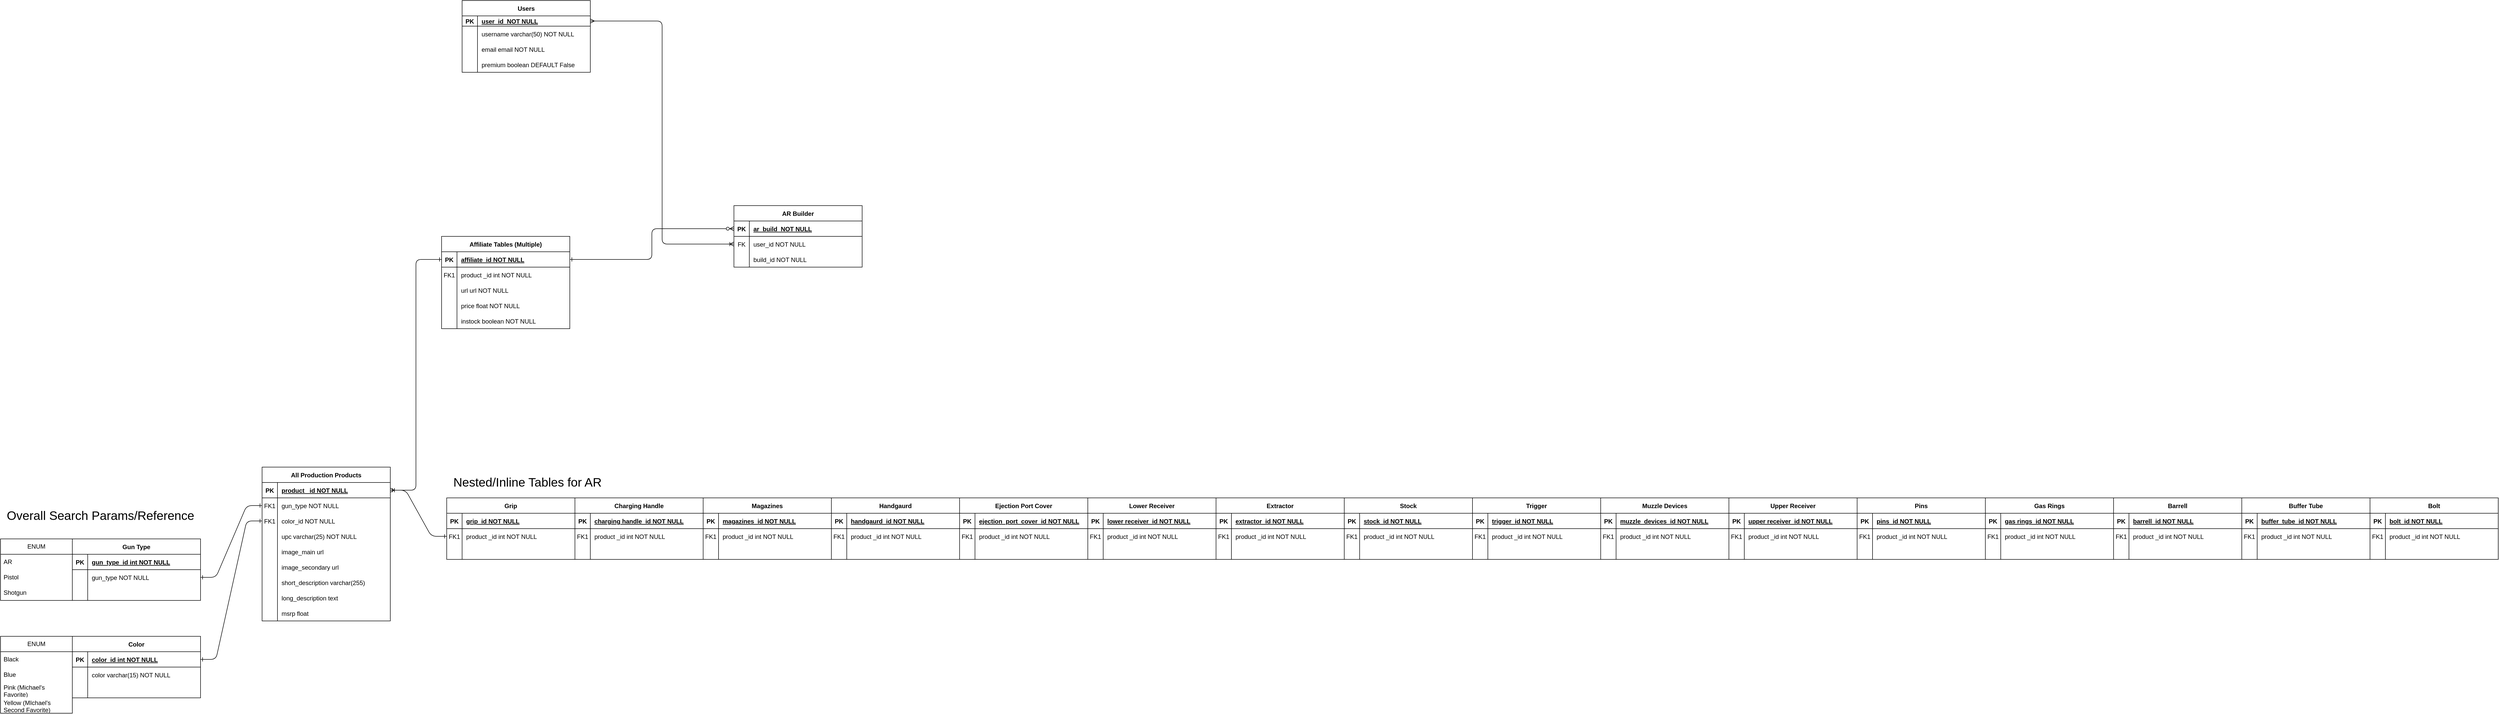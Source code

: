 <mxfile version="24.7.17">
  <diagram id="R2lEEEUBdFMjLlhIrx00" name="Page-1">
    <mxGraphModel dx="2537" dy="2084" grid="1" gridSize="10" guides="1" tooltips="1" connect="1" arrows="1" fold="1" page="1" pageScale="1" pageWidth="850" pageHeight="1100" math="0" shadow="0" extFonts="Permanent Marker^https://fonts.googleapis.com/css?family=Permanent+Marker">
      <root>
        <mxCell id="0" />
        <mxCell id="1" parent="0" />
        <mxCell id="C-vyLk0tnHw3VtMMgP7b-1" value="" style="edgeStyle=entityRelationEdgeStyle;endArrow=ERone;startArrow=ERone;endFill=0;startFill=0;exitX=0;exitY=0.5;exitDx=0;exitDy=0;" parent="1" source="uuUxvryAaGGk7oDGgo8A-6" target="C-vyLk0tnHw3VtMMgP7b-6" edge="1">
          <mxGeometry width="100" height="100" relative="1" as="geometry">
            <mxPoint x="340" y="720" as="sourcePoint" />
            <mxPoint x="440" y="620" as="targetPoint" />
          </mxGeometry>
        </mxCell>
        <mxCell id="C-vyLk0tnHw3VtMMgP7b-12" value="" style="edgeStyle=elbowEdgeStyle;endArrow=ERzeroToMany;startArrow=ERone;endFill=1;startFill=0;exitX=1;exitY=0.5;exitDx=0;exitDy=0;entryX=0;entryY=0.5;entryDx=0;entryDy=0;" parent="1" source="bToNab_vSfCE-reihwJP-36" target="bToNab_vSfCE-reihwJP-26" edge="1">
          <mxGeometry width="100" height="100" relative="1" as="geometry">
            <mxPoint x="280" y="-10" as="sourcePoint" />
            <mxPoint x="320" y="-580" as="targetPoint" />
            <Array as="points">
              <mxPoint x="880" y="-390" />
              <mxPoint x="450" y="-290" />
              <mxPoint x="460" y="-290" />
            </Array>
          </mxGeometry>
        </mxCell>
        <mxCell id="C-vyLk0tnHw3VtMMgP7b-2" value="Gun Type" style="shape=table;startSize=30;container=1;collapsible=1;childLayout=tableLayout;fixedRows=1;rowLines=0;fontStyle=1;align=center;resizeLast=1;" parent="1" vertex="1">
          <mxGeometry x="-250" y="140" width="250" height="120" as="geometry" />
        </mxCell>
        <mxCell id="C-vyLk0tnHw3VtMMgP7b-3" value="" style="shape=partialRectangle;collapsible=0;dropTarget=0;pointerEvents=0;fillColor=none;points=[[0,0.5],[1,0.5]];portConstraint=eastwest;top=0;left=0;right=0;bottom=1;" parent="C-vyLk0tnHw3VtMMgP7b-2" vertex="1">
          <mxGeometry y="30" width="250" height="30" as="geometry" />
        </mxCell>
        <mxCell id="C-vyLk0tnHw3VtMMgP7b-4" value="PK" style="shape=partialRectangle;overflow=hidden;connectable=0;fillColor=none;top=0;left=0;bottom=0;right=0;fontStyle=1;" parent="C-vyLk0tnHw3VtMMgP7b-3" vertex="1">
          <mxGeometry width="30" height="30" as="geometry">
            <mxRectangle width="30" height="30" as="alternateBounds" />
          </mxGeometry>
        </mxCell>
        <mxCell id="C-vyLk0tnHw3VtMMgP7b-5" value="gun_type_id int NOT NULL " style="shape=partialRectangle;overflow=hidden;connectable=0;fillColor=none;top=0;left=0;bottom=0;right=0;align=left;spacingLeft=6;fontStyle=5;" parent="C-vyLk0tnHw3VtMMgP7b-3" vertex="1">
          <mxGeometry x="30" width="220" height="30" as="geometry">
            <mxRectangle width="220" height="30" as="alternateBounds" />
          </mxGeometry>
        </mxCell>
        <mxCell id="C-vyLk0tnHw3VtMMgP7b-6" value="" style="shape=partialRectangle;collapsible=0;dropTarget=0;pointerEvents=0;fillColor=none;points=[[0,0.5],[1,0.5]];portConstraint=eastwest;top=0;left=0;right=0;bottom=0;" parent="C-vyLk0tnHw3VtMMgP7b-2" vertex="1">
          <mxGeometry y="60" width="250" height="30" as="geometry" />
        </mxCell>
        <mxCell id="C-vyLk0tnHw3VtMMgP7b-7" value="" style="shape=partialRectangle;overflow=hidden;connectable=0;fillColor=none;top=0;left=0;bottom=0;right=0;" parent="C-vyLk0tnHw3VtMMgP7b-6" vertex="1">
          <mxGeometry width="30" height="30" as="geometry">
            <mxRectangle width="30" height="30" as="alternateBounds" />
          </mxGeometry>
        </mxCell>
        <mxCell id="C-vyLk0tnHw3VtMMgP7b-8" value="gun_type NOT NULL" style="shape=partialRectangle;overflow=hidden;connectable=0;fillColor=none;top=0;left=0;bottom=0;right=0;align=left;spacingLeft=6;" parent="C-vyLk0tnHw3VtMMgP7b-6" vertex="1">
          <mxGeometry x="30" width="220" height="30" as="geometry">
            <mxRectangle width="220" height="30" as="alternateBounds" />
          </mxGeometry>
        </mxCell>
        <mxCell id="C-vyLk0tnHw3VtMMgP7b-9" value="" style="shape=partialRectangle;collapsible=0;dropTarget=0;pointerEvents=0;fillColor=none;points=[[0,0.5],[1,0.5]];portConstraint=eastwest;top=0;left=0;right=0;bottom=0;" parent="C-vyLk0tnHw3VtMMgP7b-2" vertex="1">
          <mxGeometry y="90" width="250" height="30" as="geometry" />
        </mxCell>
        <mxCell id="C-vyLk0tnHw3VtMMgP7b-10" value="" style="shape=partialRectangle;overflow=hidden;connectable=0;fillColor=none;top=0;left=0;bottom=0;right=0;" parent="C-vyLk0tnHw3VtMMgP7b-9" vertex="1">
          <mxGeometry width="30" height="30" as="geometry">
            <mxRectangle width="30" height="30" as="alternateBounds" />
          </mxGeometry>
        </mxCell>
        <mxCell id="C-vyLk0tnHw3VtMMgP7b-11" value="" style="shape=partialRectangle;overflow=hidden;connectable=0;fillColor=none;top=0;left=0;bottom=0;right=0;align=left;spacingLeft=6;" parent="C-vyLk0tnHw3VtMMgP7b-9" vertex="1">
          <mxGeometry x="30" width="220" height="30" as="geometry">
            <mxRectangle width="220" height="30" as="alternateBounds" />
          </mxGeometry>
        </mxCell>
        <mxCell id="C-vyLk0tnHw3VtMMgP7b-23" value="All Production Products" style="shape=table;startSize=30;container=1;collapsible=1;childLayout=tableLayout;fixedRows=1;rowLines=0;fontStyle=1;align=center;resizeLast=1;" parent="1" vertex="1">
          <mxGeometry x="120" width="250" height="300" as="geometry" />
        </mxCell>
        <mxCell id="C-vyLk0tnHw3VtMMgP7b-24" value="" style="shape=partialRectangle;collapsible=0;dropTarget=0;pointerEvents=0;fillColor=none;points=[[0,0.5],[1,0.5]];portConstraint=eastwest;top=0;left=0;right=0;bottom=1;" parent="C-vyLk0tnHw3VtMMgP7b-23" vertex="1">
          <mxGeometry y="30" width="250" height="30" as="geometry" />
        </mxCell>
        <mxCell id="C-vyLk0tnHw3VtMMgP7b-25" value="PK" style="shape=partialRectangle;overflow=hidden;connectable=0;fillColor=none;top=0;left=0;bottom=0;right=0;fontStyle=1;" parent="C-vyLk0tnHw3VtMMgP7b-24" vertex="1">
          <mxGeometry width="30" height="30" as="geometry">
            <mxRectangle width="30" height="30" as="alternateBounds" />
          </mxGeometry>
        </mxCell>
        <mxCell id="C-vyLk0tnHw3VtMMgP7b-26" value="product _id NOT NULL " style="shape=partialRectangle;overflow=hidden;connectable=0;fillColor=none;top=0;left=0;bottom=0;right=0;align=left;spacingLeft=6;fontStyle=5;" parent="C-vyLk0tnHw3VtMMgP7b-24" vertex="1">
          <mxGeometry x="30" width="220" height="30" as="geometry">
            <mxRectangle width="220" height="30" as="alternateBounds" />
          </mxGeometry>
        </mxCell>
        <mxCell id="uuUxvryAaGGk7oDGgo8A-6" value="" style="shape=partialRectangle;collapsible=0;dropTarget=0;pointerEvents=0;fillColor=none;points=[[0,0.5],[1,0.5]];portConstraint=eastwest;top=0;left=0;right=0;bottom=0;" vertex="1" parent="C-vyLk0tnHw3VtMMgP7b-23">
          <mxGeometry y="60" width="250" height="30" as="geometry" />
        </mxCell>
        <mxCell id="uuUxvryAaGGk7oDGgo8A-7" value="FK1" style="shape=partialRectangle;overflow=hidden;connectable=0;fillColor=none;top=0;left=0;bottom=0;right=0;" vertex="1" parent="uuUxvryAaGGk7oDGgo8A-6">
          <mxGeometry width="30" height="30" as="geometry">
            <mxRectangle width="30" height="30" as="alternateBounds" />
          </mxGeometry>
        </mxCell>
        <mxCell id="uuUxvryAaGGk7oDGgo8A-8" value="gun_type NOT NULL" style="shape=partialRectangle;overflow=hidden;connectable=0;fillColor=none;top=0;left=0;bottom=0;right=0;align=left;spacingLeft=6;" vertex="1" parent="uuUxvryAaGGk7oDGgo8A-6">
          <mxGeometry x="30" width="220" height="30" as="geometry">
            <mxRectangle width="220" height="30" as="alternateBounds" />
          </mxGeometry>
        </mxCell>
        <mxCell id="bToNab_vSfCE-reihwJP-65" value="" style="shape=partialRectangle;collapsible=0;dropTarget=0;pointerEvents=0;fillColor=none;points=[[0,0.5],[1,0.5]];portConstraint=eastwest;top=0;left=0;right=0;bottom=0;" parent="C-vyLk0tnHw3VtMMgP7b-23" vertex="1">
          <mxGeometry y="90" width="250" height="30" as="geometry" />
        </mxCell>
        <mxCell id="bToNab_vSfCE-reihwJP-66" value="FK1" style="shape=partialRectangle;overflow=hidden;connectable=0;fillColor=none;top=0;left=0;bottom=0;right=0;" parent="bToNab_vSfCE-reihwJP-65" vertex="1">
          <mxGeometry width="30" height="30" as="geometry">
            <mxRectangle width="30" height="30" as="alternateBounds" />
          </mxGeometry>
        </mxCell>
        <mxCell id="bToNab_vSfCE-reihwJP-67" value="color_id NOT NULL" style="shape=partialRectangle;overflow=hidden;connectable=0;fillColor=none;top=0;left=0;bottom=0;right=0;align=left;spacingLeft=6;" parent="bToNab_vSfCE-reihwJP-65" vertex="1">
          <mxGeometry x="30" width="220" height="30" as="geometry">
            <mxRectangle width="220" height="30" as="alternateBounds" />
          </mxGeometry>
        </mxCell>
        <mxCell id="C-vyLk0tnHw3VtMMgP7b-27" value="" style="shape=partialRectangle;collapsible=0;dropTarget=0;pointerEvents=0;fillColor=none;points=[[0,0.5],[1,0.5]];portConstraint=eastwest;top=0;left=0;right=0;bottom=0;" parent="C-vyLk0tnHw3VtMMgP7b-23" vertex="1">
          <mxGeometry y="120" width="250" height="30" as="geometry" />
        </mxCell>
        <mxCell id="C-vyLk0tnHw3VtMMgP7b-28" value="" style="shape=partialRectangle;overflow=hidden;connectable=0;fillColor=none;top=0;left=0;bottom=0;right=0;" parent="C-vyLk0tnHw3VtMMgP7b-27" vertex="1">
          <mxGeometry width="30" height="30" as="geometry">
            <mxRectangle width="30" height="30" as="alternateBounds" />
          </mxGeometry>
        </mxCell>
        <mxCell id="C-vyLk0tnHw3VtMMgP7b-29" value="upc varchar(25) NOT NULL" style="shape=partialRectangle;overflow=hidden;connectable=0;fillColor=none;top=0;left=0;bottom=0;right=0;align=left;spacingLeft=6;" parent="C-vyLk0tnHw3VtMMgP7b-27" vertex="1">
          <mxGeometry x="30" width="220" height="30" as="geometry">
            <mxRectangle width="220" height="30" as="alternateBounds" />
          </mxGeometry>
        </mxCell>
        <mxCell id="bToNab_vSfCE-reihwJP-9" value="" style="shape=partialRectangle;collapsible=0;dropTarget=0;pointerEvents=0;fillColor=none;points=[[0,0.5],[1,0.5]];portConstraint=eastwest;top=0;left=0;right=0;bottom=0;" parent="C-vyLk0tnHw3VtMMgP7b-23" vertex="1">
          <mxGeometry y="150" width="250" height="30" as="geometry" />
        </mxCell>
        <mxCell id="bToNab_vSfCE-reihwJP-10" value="" style="shape=partialRectangle;overflow=hidden;connectable=0;fillColor=none;top=0;left=0;bottom=0;right=0;" parent="bToNab_vSfCE-reihwJP-9" vertex="1">
          <mxGeometry width="30" height="30" as="geometry">
            <mxRectangle width="30" height="30" as="alternateBounds" />
          </mxGeometry>
        </mxCell>
        <mxCell id="bToNab_vSfCE-reihwJP-11" value="image_main url" style="shape=partialRectangle;overflow=hidden;connectable=0;fillColor=none;top=0;left=0;bottom=0;right=0;align=left;spacingLeft=6;" parent="bToNab_vSfCE-reihwJP-9" vertex="1">
          <mxGeometry x="30" width="220" height="30" as="geometry">
            <mxRectangle width="220" height="30" as="alternateBounds" />
          </mxGeometry>
        </mxCell>
        <mxCell id="bToNab_vSfCE-reihwJP-12" value="" style="shape=partialRectangle;collapsible=0;dropTarget=0;pointerEvents=0;fillColor=none;points=[[0,0.5],[1,0.5]];portConstraint=eastwest;top=0;left=0;right=0;bottom=0;" parent="C-vyLk0tnHw3VtMMgP7b-23" vertex="1">
          <mxGeometry y="180" width="250" height="30" as="geometry" />
        </mxCell>
        <mxCell id="bToNab_vSfCE-reihwJP-13" value="" style="shape=partialRectangle;overflow=hidden;connectable=0;fillColor=none;top=0;left=0;bottom=0;right=0;" parent="bToNab_vSfCE-reihwJP-12" vertex="1">
          <mxGeometry width="30" height="30" as="geometry">
            <mxRectangle width="30" height="30" as="alternateBounds" />
          </mxGeometry>
        </mxCell>
        <mxCell id="bToNab_vSfCE-reihwJP-14" value="image_secondary url" style="shape=partialRectangle;overflow=hidden;connectable=0;fillColor=none;top=0;left=0;bottom=0;right=0;align=left;spacingLeft=6;" parent="bToNab_vSfCE-reihwJP-12" vertex="1">
          <mxGeometry x="30" width="220" height="30" as="geometry">
            <mxRectangle width="220" height="30" as="alternateBounds" />
          </mxGeometry>
        </mxCell>
        <mxCell id="bToNab_vSfCE-reihwJP-15" value="" style="shape=partialRectangle;collapsible=0;dropTarget=0;pointerEvents=0;fillColor=none;points=[[0,0.5],[1,0.5]];portConstraint=eastwest;top=0;left=0;right=0;bottom=0;" parent="C-vyLk0tnHw3VtMMgP7b-23" vertex="1">
          <mxGeometry y="210" width="250" height="30" as="geometry" />
        </mxCell>
        <mxCell id="bToNab_vSfCE-reihwJP-16" value="" style="shape=partialRectangle;overflow=hidden;connectable=0;fillColor=none;top=0;left=0;bottom=0;right=0;" parent="bToNab_vSfCE-reihwJP-15" vertex="1">
          <mxGeometry width="30" height="30" as="geometry">
            <mxRectangle width="30" height="30" as="alternateBounds" />
          </mxGeometry>
        </mxCell>
        <mxCell id="bToNab_vSfCE-reihwJP-17" value="short_description varchar(255)" style="shape=partialRectangle;overflow=hidden;connectable=0;fillColor=none;top=0;left=0;bottom=0;right=0;align=left;spacingLeft=6;" parent="bToNab_vSfCE-reihwJP-15" vertex="1">
          <mxGeometry x="30" width="220" height="30" as="geometry">
            <mxRectangle width="220" height="30" as="alternateBounds" />
          </mxGeometry>
        </mxCell>
        <mxCell id="bToNab_vSfCE-reihwJP-18" value="" style="shape=partialRectangle;collapsible=0;dropTarget=0;pointerEvents=0;fillColor=none;points=[[0,0.5],[1,0.5]];portConstraint=eastwest;top=0;left=0;right=0;bottom=0;" parent="C-vyLk0tnHw3VtMMgP7b-23" vertex="1">
          <mxGeometry y="240" width="250" height="30" as="geometry" />
        </mxCell>
        <mxCell id="bToNab_vSfCE-reihwJP-19" value="" style="shape=partialRectangle;overflow=hidden;connectable=0;fillColor=none;top=0;left=0;bottom=0;right=0;" parent="bToNab_vSfCE-reihwJP-18" vertex="1">
          <mxGeometry width="30" height="30" as="geometry">
            <mxRectangle width="30" height="30" as="alternateBounds" />
          </mxGeometry>
        </mxCell>
        <mxCell id="bToNab_vSfCE-reihwJP-20" value="long_description text" style="shape=partialRectangle;overflow=hidden;connectable=0;fillColor=none;top=0;left=0;bottom=0;right=0;align=left;spacingLeft=6;" parent="bToNab_vSfCE-reihwJP-18" vertex="1">
          <mxGeometry x="30" width="220" height="30" as="geometry">
            <mxRectangle width="220" height="30" as="alternateBounds" />
          </mxGeometry>
        </mxCell>
        <mxCell id="bToNab_vSfCE-reihwJP-21" value="" style="shape=partialRectangle;collapsible=0;dropTarget=0;pointerEvents=0;fillColor=none;points=[[0,0.5],[1,0.5]];portConstraint=eastwest;top=0;left=0;right=0;bottom=0;" parent="C-vyLk0tnHw3VtMMgP7b-23" vertex="1">
          <mxGeometry y="270" width="250" height="30" as="geometry" />
        </mxCell>
        <mxCell id="bToNab_vSfCE-reihwJP-22" value="" style="shape=partialRectangle;overflow=hidden;connectable=0;fillColor=none;top=0;left=0;bottom=0;right=0;" parent="bToNab_vSfCE-reihwJP-21" vertex="1">
          <mxGeometry width="30" height="30" as="geometry">
            <mxRectangle width="30" height="30" as="alternateBounds" />
          </mxGeometry>
        </mxCell>
        <mxCell id="bToNab_vSfCE-reihwJP-23" value="msrp float" style="shape=partialRectangle;overflow=hidden;connectable=0;fillColor=none;top=0;left=0;bottom=0;right=0;align=left;spacingLeft=6;" parent="bToNab_vSfCE-reihwJP-21" vertex="1">
          <mxGeometry x="30" width="220" height="30" as="geometry">
            <mxRectangle width="220" height="30" as="alternateBounds" />
          </mxGeometry>
        </mxCell>
        <mxCell id="bToNab_vSfCE-reihwJP-3" value="" style="shape=partialRectangle;collapsible=0;dropTarget=0;pointerEvents=0;fillColor=none;points=[[0,0.5],[1,0.5]];portConstraint=eastwest;top=0;left=0;right=0;bottom=0;" parent="1" vertex="1">
          <mxGeometry x="130" y="190" width="250" height="30" as="geometry" />
        </mxCell>
        <mxCell id="bToNab_vSfCE-reihwJP-4" value="" style="shape=partialRectangle;overflow=hidden;connectable=0;fillColor=none;top=0;left=0;bottom=0;right=0;" parent="bToNab_vSfCE-reihwJP-3" vertex="1">
          <mxGeometry width="30" height="30" as="geometry">
            <mxRectangle width="30" height="30" as="alternateBounds" />
          </mxGeometry>
        </mxCell>
        <mxCell id="bToNab_vSfCE-reihwJP-6" value="" style="shape=partialRectangle;collapsible=0;dropTarget=0;pointerEvents=0;fillColor=none;points=[[0,0.5],[1,0.5]];portConstraint=eastwest;top=0;left=0;right=0;bottom=0;" parent="1" vertex="1">
          <mxGeometry x="120" y="210" width="250" height="30" as="geometry" />
        </mxCell>
        <mxCell id="bToNab_vSfCE-reihwJP-7" value="" style="shape=partialRectangle;overflow=hidden;connectable=0;fillColor=none;top=0;left=0;bottom=0;right=0;" parent="bToNab_vSfCE-reihwJP-6" vertex="1">
          <mxGeometry width="30" height="30" as="geometry">
            <mxRectangle width="30" height="30" as="alternateBounds" />
          </mxGeometry>
        </mxCell>
        <mxCell id="bToNab_vSfCE-reihwJP-25" value="AR Builder" style="shape=table;startSize=30;container=1;collapsible=1;childLayout=tableLayout;fixedRows=1;rowLines=0;fontStyle=1;align=center;resizeLast=1;" parent="1" vertex="1">
          <mxGeometry x="1040" y="-510" width="250" height="120" as="geometry" />
        </mxCell>
        <mxCell id="bToNab_vSfCE-reihwJP-26" value="" style="shape=partialRectangle;collapsible=0;dropTarget=0;pointerEvents=0;fillColor=none;points=[[0,0.5],[1,0.5]];portConstraint=eastwest;top=0;left=0;right=0;bottom=1;" parent="bToNab_vSfCE-reihwJP-25" vertex="1">
          <mxGeometry y="30" width="250" height="30" as="geometry" />
        </mxCell>
        <mxCell id="bToNab_vSfCE-reihwJP-27" value="PK" style="shape=partialRectangle;overflow=hidden;connectable=0;fillColor=none;top=0;left=0;bottom=0;right=0;fontStyle=1;" parent="bToNab_vSfCE-reihwJP-26" vertex="1">
          <mxGeometry width="30" height="30" as="geometry">
            <mxRectangle width="30" height="30" as="alternateBounds" />
          </mxGeometry>
        </mxCell>
        <mxCell id="bToNab_vSfCE-reihwJP-28" value="ar_build_NOT NULL " style="shape=partialRectangle;overflow=hidden;connectable=0;fillColor=none;top=0;left=0;bottom=0;right=0;align=left;spacingLeft=6;fontStyle=5;" parent="bToNab_vSfCE-reihwJP-26" vertex="1">
          <mxGeometry x="30" width="220" height="30" as="geometry">
            <mxRectangle width="220" height="30" as="alternateBounds" />
          </mxGeometry>
        </mxCell>
        <mxCell id="bToNab_vSfCE-reihwJP-29" value="" style="shape=partialRectangle;collapsible=0;dropTarget=0;pointerEvents=0;fillColor=none;points=[[0,0.5],[1,0.5]];portConstraint=eastwest;top=0;left=0;right=0;bottom=0;" parent="bToNab_vSfCE-reihwJP-25" vertex="1">
          <mxGeometry y="60" width="250" height="30" as="geometry" />
        </mxCell>
        <mxCell id="bToNab_vSfCE-reihwJP-30" value="FK" style="shape=partialRectangle;overflow=hidden;connectable=0;fillColor=none;top=0;left=0;bottom=0;right=0;" parent="bToNab_vSfCE-reihwJP-29" vertex="1">
          <mxGeometry width="30" height="30" as="geometry">
            <mxRectangle width="30" height="30" as="alternateBounds" />
          </mxGeometry>
        </mxCell>
        <mxCell id="bToNab_vSfCE-reihwJP-31" value="user_id NOT NULL" style="shape=partialRectangle;overflow=hidden;connectable=0;fillColor=none;top=0;left=0;bottom=0;right=0;align=left;spacingLeft=6;" parent="bToNab_vSfCE-reihwJP-29" vertex="1">
          <mxGeometry x="30" width="220" height="30" as="geometry">
            <mxRectangle width="220" height="30" as="alternateBounds" />
          </mxGeometry>
        </mxCell>
        <mxCell id="bToNab_vSfCE-reihwJP-32" value="" style="shape=partialRectangle;collapsible=0;dropTarget=0;pointerEvents=0;fillColor=none;points=[[0,0.5],[1,0.5]];portConstraint=eastwest;top=0;left=0;right=0;bottom=0;" parent="bToNab_vSfCE-reihwJP-25" vertex="1">
          <mxGeometry y="90" width="250" height="30" as="geometry" />
        </mxCell>
        <mxCell id="bToNab_vSfCE-reihwJP-33" value="" style="shape=partialRectangle;overflow=hidden;connectable=0;fillColor=none;top=0;left=0;bottom=0;right=0;" parent="bToNab_vSfCE-reihwJP-32" vertex="1">
          <mxGeometry width="30" height="30" as="geometry">
            <mxRectangle width="30" height="30" as="alternateBounds" />
          </mxGeometry>
        </mxCell>
        <mxCell id="bToNab_vSfCE-reihwJP-34" value="build_id NOT NULL" style="shape=partialRectangle;overflow=hidden;connectable=0;fillColor=none;top=0;left=0;bottom=0;right=0;align=left;spacingLeft=6;" parent="bToNab_vSfCE-reihwJP-32" vertex="1">
          <mxGeometry x="30" width="220" height="30" as="geometry">
            <mxRectangle width="220" height="30" as="alternateBounds" />
          </mxGeometry>
        </mxCell>
        <mxCell id="bToNab_vSfCE-reihwJP-35" value="Affiliate Tables (Multiple)" style="shape=table;startSize=30;container=1;collapsible=1;childLayout=tableLayout;fixedRows=1;rowLines=0;fontStyle=1;align=center;resizeLast=1;" parent="1" vertex="1">
          <mxGeometry x="470" y="-450" width="250" height="180" as="geometry" />
        </mxCell>
        <mxCell id="bToNab_vSfCE-reihwJP-36" value="" style="shape=partialRectangle;collapsible=0;dropTarget=0;pointerEvents=0;fillColor=none;points=[[0,0.5],[1,0.5]];portConstraint=eastwest;top=0;left=0;right=0;bottom=1;" parent="bToNab_vSfCE-reihwJP-35" vertex="1">
          <mxGeometry y="30" width="250" height="30" as="geometry" />
        </mxCell>
        <mxCell id="bToNab_vSfCE-reihwJP-37" value="PK" style="shape=partialRectangle;overflow=hidden;connectable=0;fillColor=none;top=0;left=0;bottom=0;right=0;fontStyle=1;" parent="bToNab_vSfCE-reihwJP-36" vertex="1">
          <mxGeometry width="30" height="30" as="geometry">
            <mxRectangle width="30" height="30" as="alternateBounds" />
          </mxGeometry>
        </mxCell>
        <mxCell id="bToNab_vSfCE-reihwJP-38" value="affiliate_id NOT NULL " style="shape=partialRectangle;overflow=hidden;connectable=0;fillColor=none;top=0;left=0;bottom=0;right=0;align=left;spacingLeft=6;fontStyle=5;" parent="bToNab_vSfCE-reihwJP-36" vertex="1">
          <mxGeometry x="30" width="220" height="30" as="geometry">
            <mxRectangle width="220" height="30" as="alternateBounds" />
          </mxGeometry>
        </mxCell>
        <mxCell id="bToNab_vSfCE-reihwJP-39" value="" style="shape=partialRectangle;collapsible=0;dropTarget=0;pointerEvents=0;fillColor=none;points=[[0,0.5],[1,0.5]];portConstraint=eastwest;top=0;left=0;right=0;bottom=0;" parent="bToNab_vSfCE-reihwJP-35" vertex="1">
          <mxGeometry y="60" width="250" height="30" as="geometry" />
        </mxCell>
        <mxCell id="bToNab_vSfCE-reihwJP-40" value="FK1" style="shape=partialRectangle;overflow=hidden;connectable=0;fillColor=none;top=0;left=0;bottom=0;right=0;" parent="bToNab_vSfCE-reihwJP-39" vertex="1">
          <mxGeometry width="30" height="30" as="geometry">
            <mxRectangle width="30" height="30" as="alternateBounds" />
          </mxGeometry>
        </mxCell>
        <mxCell id="bToNab_vSfCE-reihwJP-41" value="product _id int NOT NULL" style="shape=partialRectangle;overflow=hidden;connectable=0;fillColor=none;top=0;left=0;bottom=0;right=0;align=left;spacingLeft=6;" parent="bToNab_vSfCE-reihwJP-39" vertex="1">
          <mxGeometry x="30" width="220" height="30" as="geometry">
            <mxRectangle width="220" height="30" as="alternateBounds" />
          </mxGeometry>
        </mxCell>
        <mxCell id="bToNab_vSfCE-reihwJP-42" value="" style="shape=partialRectangle;collapsible=0;dropTarget=0;pointerEvents=0;fillColor=none;points=[[0,0.5],[1,0.5]];portConstraint=eastwest;top=0;left=0;right=0;bottom=0;" parent="bToNab_vSfCE-reihwJP-35" vertex="1">
          <mxGeometry y="90" width="250" height="30" as="geometry" />
        </mxCell>
        <mxCell id="bToNab_vSfCE-reihwJP-43" value="" style="shape=partialRectangle;overflow=hidden;connectable=0;fillColor=none;top=0;left=0;bottom=0;right=0;" parent="bToNab_vSfCE-reihwJP-42" vertex="1">
          <mxGeometry width="30" height="30" as="geometry">
            <mxRectangle width="30" height="30" as="alternateBounds" />
          </mxGeometry>
        </mxCell>
        <mxCell id="bToNab_vSfCE-reihwJP-44" value="url url NOT NULL" style="shape=partialRectangle;overflow=hidden;connectable=0;fillColor=none;top=0;left=0;bottom=0;right=0;align=left;spacingLeft=6;" parent="bToNab_vSfCE-reihwJP-42" vertex="1">
          <mxGeometry x="30" width="220" height="30" as="geometry">
            <mxRectangle width="220" height="30" as="alternateBounds" />
          </mxGeometry>
        </mxCell>
        <mxCell id="bToNab_vSfCE-reihwJP-57" value="" style="shape=partialRectangle;collapsible=0;dropTarget=0;pointerEvents=0;fillColor=none;points=[[0,0.5],[1,0.5]];portConstraint=eastwest;top=0;left=0;right=0;bottom=0;" parent="bToNab_vSfCE-reihwJP-35" vertex="1">
          <mxGeometry y="120" width="250" height="30" as="geometry" />
        </mxCell>
        <mxCell id="bToNab_vSfCE-reihwJP-58" value="" style="shape=partialRectangle;overflow=hidden;connectable=0;fillColor=none;top=0;left=0;bottom=0;right=0;" parent="bToNab_vSfCE-reihwJP-57" vertex="1">
          <mxGeometry width="30" height="30" as="geometry">
            <mxRectangle width="30" height="30" as="alternateBounds" />
          </mxGeometry>
        </mxCell>
        <mxCell id="bToNab_vSfCE-reihwJP-59" value="price float NOT NULL" style="shape=partialRectangle;overflow=hidden;connectable=0;fillColor=none;top=0;left=0;bottom=0;right=0;align=left;spacingLeft=6;" parent="bToNab_vSfCE-reihwJP-57" vertex="1">
          <mxGeometry x="30" width="220" height="30" as="geometry">
            <mxRectangle width="220" height="30" as="alternateBounds" />
          </mxGeometry>
        </mxCell>
        <mxCell id="bToNab_vSfCE-reihwJP-60" value="" style="shape=partialRectangle;collapsible=0;dropTarget=0;pointerEvents=0;fillColor=none;points=[[0,0.5],[1,0.5]];portConstraint=eastwest;top=0;left=0;right=0;bottom=0;" parent="bToNab_vSfCE-reihwJP-35" vertex="1">
          <mxGeometry y="150" width="250" height="30" as="geometry" />
        </mxCell>
        <mxCell id="bToNab_vSfCE-reihwJP-61" value="" style="shape=partialRectangle;overflow=hidden;connectable=0;fillColor=none;top=0;left=0;bottom=0;right=0;" parent="bToNab_vSfCE-reihwJP-60" vertex="1">
          <mxGeometry width="30" height="30" as="geometry">
            <mxRectangle width="30" height="30" as="alternateBounds" />
          </mxGeometry>
        </mxCell>
        <mxCell id="bToNab_vSfCE-reihwJP-62" value="instock boolean NOT NULL" style="shape=partialRectangle;overflow=hidden;connectable=0;fillColor=none;top=0;left=0;bottom=0;right=0;align=left;spacingLeft=6;" parent="bToNab_vSfCE-reihwJP-60" vertex="1">
          <mxGeometry x="30" width="220" height="30" as="geometry">
            <mxRectangle width="220" height="30" as="alternateBounds" />
          </mxGeometry>
        </mxCell>
        <mxCell id="bToNab_vSfCE-reihwJP-46" value="" style="edgeStyle=orthogonalEdgeStyle;endArrow=ERone;startArrow=ERone;endFill=1;startFill=0;entryX=0;entryY=0.5;entryDx=0;entryDy=0;exitX=1;exitY=0.5;exitDx=0;exitDy=0;" parent="1" source="C-vyLk0tnHw3VtMMgP7b-24" target="bToNab_vSfCE-reihwJP-36" edge="1">
          <mxGeometry width="100" height="100" relative="1" as="geometry">
            <mxPoint x="380" y="175" as="sourcePoint" />
            <mxPoint x="460" y="205" as="targetPoint" />
          </mxGeometry>
        </mxCell>
        <mxCell id="bToNab_vSfCE-reihwJP-64" value="" style="edgeStyle=entityRelationEdgeStyle;endArrow=ERone;startArrow=ERoneToMany;endFill=0;startFill=0;exitX=1;exitY=0.5;exitDx=0;exitDy=0;entryX=0;entryY=0.5;entryDx=0;entryDy=0;" parent="1" source="C-vyLk0tnHw3VtMMgP7b-24" edge="1" target="uuUxvryAaGGk7oDGgo8A-21">
          <mxGeometry width="100" height="100" relative="1" as="geometry">
            <mxPoint x="380" y="175" as="sourcePoint" />
            <mxPoint x="430" y="70" as="targetPoint" />
          </mxGeometry>
        </mxCell>
        <mxCell id="bToNab_vSfCE-reihwJP-68" value="&lt;font style=&quot;font-size: 24px;&quot;&gt;Overall Search Params/Reference&lt;/font&gt;" style="text;html=1;align=center;verticalAlign=middle;whiteSpace=wrap;rounded=0;" parent="1" vertex="1">
          <mxGeometry x="-390" y="80" width="390" height="30" as="geometry" />
        </mxCell>
        <mxCell id="bToNab_vSfCE-reihwJP-69" value="Color" style="shape=table;startSize=30;container=1;collapsible=1;childLayout=tableLayout;fixedRows=1;rowLines=0;fontStyle=1;align=center;resizeLast=1;" parent="1" vertex="1">
          <mxGeometry x="-250" y="330" width="250" height="120" as="geometry" />
        </mxCell>
        <mxCell id="bToNab_vSfCE-reihwJP-70" value="" style="shape=partialRectangle;collapsible=0;dropTarget=0;pointerEvents=0;fillColor=none;points=[[0,0.5],[1,0.5]];portConstraint=eastwest;top=0;left=0;right=0;bottom=1;" parent="bToNab_vSfCE-reihwJP-69" vertex="1">
          <mxGeometry y="30" width="250" height="30" as="geometry" />
        </mxCell>
        <mxCell id="bToNab_vSfCE-reihwJP-71" value="PK" style="shape=partialRectangle;overflow=hidden;connectable=0;fillColor=none;top=0;left=0;bottom=0;right=0;fontStyle=1;" parent="bToNab_vSfCE-reihwJP-70" vertex="1">
          <mxGeometry width="30" height="30" as="geometry">
            <mxRectangle width="30" height="30" as="alternateBounds" />
          </mxGeometry>
        </mxCell>
        <mxCell id="bToNab_vSfCE-reihwJP-72" value="color_id int NOT NULL " style="shape=partialRectangle;overflow=hidden;connectable=0;fillColor=none;top=0;left=0;bottom=0;right=0;align=left;spacingLeft=6;fontStyle=5;" parent="bToNab_vSfCE-reihwJP-70" vertex="1">
          <mxGeometry x="30" width="220" height="30" as="geometry">
            <mxRectangle width="220" height="30" as="alternateBounds" />
          </mxGeometry>
        </mxCell>
        <mxCell id="bToNab_vSfCE-reihwJP-73" value="" style="shape=partialRectangle;collapsible=0;dropTarget=0;pointerEvents=0;fillColor=none;points=[[0,0.5],[1,0.5]];portConstraint=eastwest;top=0;left=0;right=0;bottom=0;" parent="bToNab_vSfCE-reihwJP-69" vertex="1">
          <mxGeometry y="60" width="250" height="30" as="geometry" />
        </mxCell>
        <mxCell id="bToNab_vSfCE-reihwJP-74" value="" style="shape=partialRectangle;overflow=hidden;connectable=0;fillColor=none;top=0;left=0;bottom=0;right=0;" parent="bToNab_vSfCE-reihwJP-73" vertex="1">
          <mxGeometry width="30" height="30" as="geometry">
            <mxRectangle width="30" height="30" as="alternateBounds" />
          </mxGeometry>
        </mxCell>
        <mxCell id="bToNab_vSfCE-reihwJP-75" value="color varchar(15) NOT NULL" style="shape=partialRectangle;overflow=hidden;connectable=0;fillColor=none;top=0;left=0;bottom=0;right=0;align=left;spacingLeft=6;" parent="bToNab_vSfCE-reihwJP-73" vertex="1">
          <mxGeometry x="30" width="220" height="30" as="geometry">
            <mxRectangle width="220" height="30" as="alternateBounds" />
          </mxGeometry>
        </mxCell>
        <mxCell id="bToNab_vSfCE-reihwJP-76" value="" style="shape=partialRectangle;collapsible=0;dropTarget=0;pointerEvents=0;fillColor=none;points=[[0,0.5],[1,0.5]];portConstraint=eastwest;top=0;left=0;right=0;bottom=0;" parent="bToNab_vSfCE-reihwJP-69" vertex="1">
          <mxGeometry y="90" width="250" height="30" as="geometry" />
        </mxCell>
        <mxCell id="bToNab_vSfCE-reihwJP-77" value="" style="shape=partialRectangle;overflow=hidden;connectable=0;fillColor=none;top=0;left=0;bottom=0;right=0;" parent="bToNab_vSfCE-reihwJP-76" vertex="1">
          <mxGeometry width="30" height="30" as="geometry">
            <mxRectangle width="30" height="30" as="alternateBounds" />
          </mxGeometry>
        </mxCell>
        <mxCell id="bToNab_vSfCE-reihwJP-78" value="" style="shape=partialRectangle;overflow=hidden;connectable=0;fillColor=none;top=0;left=0;bottom=0;right=0;align=left;spacingLeft=6;" parent="bToNab_vSfCE-reihwJP-76" vertex="1">
          <mxGeometry x="30" width="220" height="30" as="geometry">
            <mxRectangle width="220" height="30" as="alternateBounds" />
          </mxGeometry>
        </mxCell>
        <mxCell id="bToNab_vSfCE-reihwJP-80" value="" style="edgeStyle=entityRelationEdgeStyle;endArrow=ERone;startArrow=ERone;endFill=1;startFill=0;entryX=0;entryY=0.5;entryDx=0;entryDy=0;exitX=1;exitY=0.5;exitDx=0;exitDy=0;" parent="1" source="bToNab_vSfCE-reihwJP-70" target="bToNab_vSfCE-reihwJP-65" edge="1">
          <mxGeometry width="100" height="100" relative="1" as="geometry">
            <mxPoint x="380" y="175" as="sourcePoint" />
            <mxPoint x="380" y="495" as="targetPoint" />
          </mxGeometry>
        </mxCell>
        <mxCell id="uuUxvryAaGGk7oDGgo8A-1" value="ENUM" style="swimlane;fontStyle=0;childLayout=stackLayout;horizontal=1;startSize=30;horizontalStack=0;resizeParent=1;resizeParentMax=0;resizeLast=0;collapsible=1;marginBottom=0;whiteSpace=wrap;html=1;" vertex="1" parent="1">
          <mxGeometry x="-390" y="330" width="140" height="150" as="geometry" />
        </mxCell>
        <mxCell id="uuUxvryAaGGk7oDGgo8A-2" value="Black" style="text;strokeColor=none;fillColor=none;align=left;verticalAlign=middle;spacingLeft=4;spacingRight=4;overflow=hidden;points=[[0,0.5],[1,0.5]];portConstraint=eastwest;rotatable=0;whiteSpace=wrap;html=1;" vertex="1" parent="uuUxvryAaGGk7oDGgo8A-1">
          <mxGeometry y="30" width="140" height="30" as="geometry" />
        </mxCell>
        <mxCell id="uuUxvryAaGGk7oDGgo8A-3" value="Blue" style="text;strokeColor=none;fillColor=none;align=left;verticalAlign=middle;spacingLeft=4;spacingRight=4;overflow=hidden;points=[[0,0.5],[1,0.5]];portConstraint=eastwest;rotatable=0;whiteSpace=wrap;html=1;" vertex="1" parent="uuUxvryAaGGk7oDGgo8A-1">
          <mxGeometry y="60" width="140" height="30" as="geometry" />
        </mxCell>
        <mxCell id="uuUxvryAaGGk7oDGgo8A-4" value="Pink (Michael&#39;s Favorite)" style="text;strokeColor=none;fillColor=none;align=left;verticalAlign=middle;spacingLeft=4;spacingRight=4;overflow=hidden;points=[[0,0.5],[1,0.5]];portConstraint=eastwest;rotatable=0;whiteSpace=wrap;html=1;" vertex="1" parent="uuUxvryAaGGk7oDGgo8A-1">
          <mxGeometry y="90" width="140" height="30" as="geometry" />
        </mxCell>
        <mxCell id="uuUxvryAaGGk7oDGgo8A-5" value="Yellow (MIchael&#39;s Second Favorite)" style="text;strokeColor=none;fillColor=none;align=left;verticalAlign=middle;spacingLeft=4;spacingRight=4;overflow=hidden;points=[[0,0.5],[1,0.5]];portConstraint=eastwest;rotatable=0;whiteSpace=wrap;html=1;" vertex="1" parent="uuUxvryAaGGk7oDGgo8A-1">
          <mxGeometry y="120" width="140" height="30" as="geometry" />
        </mxCell>
        <mxCell id="uuUxvryAaGGk7oDGgo8A-12" value="ENUM" style="swimlane;fontStyle=0;childLayout=stackLayout;horizontal=1;startSize=30;horizontalStack=0;resizeParent=1;resizeParentMax=0;resizeLast=0;collapsible=1;marginBottom=0;whiteSpace=wrap;html=1;" vertex="1" parent="1">
          <mxGeometry x="-390" y="140" width="140" height="120" as="geometry" />
        </mxCell>
        <mxCell id="uuUxvryAaGGk7oDGgo8A-13" value="AR" style="text;strokeColor=none;fillColor=none;align=left;verticalAlign=middle;spacingLeft=4;spacingRight=4;overflow=hidden;points=[[0,0.5],[1,0.5]];portConstraint=eastwest;rotatable=0;whiteSpace=wrap;html=1;" vertex="1" parent="uuUxvryAaGGk7oDGgo8A-12">
          <mxGeometry y="30" width="140" height="30" as="geometry" />
        </mxCell>
        <mxCell id="uuUxvryAaGGk7oDGgo8A-14" value="Pistol" style="text;strokeColor=none;fillColor=none;align=left;verticalAlign=middle;spacingLeft=4;spacingRight=4;overflow=hidden;points=[[0,0.5],[1,0.5]];portConstraint=eastwest;rotatable=0;whiteSpace=wrap;html=1;" vertex="1" parent="uuUxvryAaGGk7oDGgo8A-12">
          <mxGeometry y="60" width="140" height="30" as="geometry" />
        </mxCell>
        <mxCell id="uuUxvryAaGGk7oDGgo8A-15" value="Shotgun" style="text;strokeColor=none;fillColor=none;align=left;verticalAlign=middle;spacingLeft=4;spacingRight=4;overflow=hidden;points=[[0,0.5],[1,0.5]];portConstraint=eastwest;rotatable=0;whiteSpace=wrap;html=1;" vertex="1" parent="uuUxvryAaGGk7oDGgo8A-12">
          <mxGeometry y="90" width="140" height="30" as="geometry" />
        </mxCell>
        <mxCell id="uuUxvryAaGGk7oDGgo8A-17" value="Grip" style="shape=table;startSize=30;container=1;collapsible=1;childLayout=tableLayout;fixedRows=1;rowLines=0;fontStyle=1;align=center;resizeLast=1;" vertex="1" parent="1">
          <mxGeometry x="480" y="60" width="250" height="120" as="geometry" />
        </mxCell>
        <mxCell id="uuUxvryAaGGk7oDGgo8A-18" value="" style="shape=partialRectangle;collapsible=0;dropTarget=0;pointerEvents=0;fillColor=none;points=[[0,0.5],[1,0.5]];portConstraint=eastwest;top=0;left=0;right=0;bottom=1;" vertex="1" parent="uuUxvryAaGGk7oDGgo8A-17">
          <mxGeometry y="30" width="250" height="30" as="geometry" />
        </mxCell>
        <mxCell id="uuUxvryAaGGk7oDGgo8A-19" value="PK" style="shape=partialRectangle;overflow=hidden;connectable=0;fillColor=none;top=0;left=0;bottom=0;right=0;fontStyle=1;" vertex="1" parent="uuUxvryAaGGk7oDGgo8A-18">
          <mxGeometry width="30" height="30" as="geometry">
            <mxRectangle width="30" height="30" as="alternateBounds" />
          </mxGeometry>
        </mxCell>
        <mxCell id="uuUxvryAaGGk7oDGgo8A-20" value="grip_id NOT NULL " style="shape=partialRectangle;overflow=hidden;connectable=0;fillColor=none;top=0;left=0;bottom=0;right=0;align=left;spacingLeft=6;fontStyle=5;" vertex="1" parent="uuUxvryAaGGk7oDGgo8A-18">
          <mxGeometry x="30" width="220" height="30" as="geometry">
            <mxRectangle width="220" height="30" as="alternateBounds" />
          </mxGeometry>
        </mxCell>
        <mxCell id="uuUxvryAaGGk7oDGgo8A-21" value="" style="shape=partialRectangle;collapsible=0;dropTarget=0;pointerEvents=0;fillColor=none;points=[[0,0.5],[1,0.5]];portConstraint=eastwest;top=0;left=0;right=0;bottom=0;" vertex="1" parent="uuUxvryAaGGk7oDGgo8A-17">
          <mxGeometry y="60" width="250" height="30" as="geometry" />
        </mxCell>
        <mxCell id="uuUxvryAaGGk7oDGgo8A-22" value="FK1" style="shape=partialRectangle;overflow=hidden;connectable=0;fillColor=none;top=0;left=0;bottom=0;right=0;" vertex="1" parent="uuUxvryAaGGk7oDGgo8A-21">
          <mxGeometry width="30" height="30" as="geometry">
            <mxRectangle width="30" height="30" as="alternateBounds" />
          </mxGeometry>
        </mxCell>
        <mxCell id="uuUxvryAaGGk7oDGgo8A-23" value="product _id int NOT NULL" style="shape=partialRectangle;overflow=hidden;connectable=0;fillColor=none;top=0;left=0;bottom=0;right=0;align=left;spacingLeft=6;" vertex="1" parent="uuUxvryAaGGk7oDGgo8A-21">
          <mxGeometry x="30" width="220" height="30" as="geometry">
            <mxRectangle width="220" height="30" as="alternateBounds" />
          </mxGeometry>
        </mxCell>
        <mxCell id="uuUxvryAaGGk7oDGgo8A-24" value="" style="shape=partialRectangle;collapsible=0;dropTarget=0;pointerEvents=0;fillColor=none;points=[[0,0.5],[1,0.5]];portConstraint=eastwest;top=0;left=0;right=0;bottom=0;" vertex="1" parent="uuUxvryAaGGk7oDGgo8A-17">
          <mxGeometry y="90" width="250" height="30" as="geometry" />
        </mxCell>
        <mxCell id="uuUxvryAaGGk7oDGgo8A-25" value="" style="shape=partialRectangle;overflow=hidden;connectable=0;fillColor=none;top=0;left=0;bottom=0;right=0;" vertex="1" parent="uuUxvryAaGGk7oDGgo8A-24">
          <mxGeometry width="30" height="30" as="geometry">
            <mxRectangle width="30" height="30" as="alternateBounds" />
          </mxGeometry>
        </mxCell>
        <mxCell id="uuUxvryAaGGk7oDGgo8A-26" value="" style="shape=partialRectangle;overflow=hidden;connectable=0;fillColor=none;top=0;left=0;bottom=0;right=0;align=left;spacingLeft=6;" vertex="1" parent="uuUxvryAaGGk7oDGgo8A-24">
          <mxGeometry x="30" width="220" height="30" as="geometry">
            <mxRectangle width="220" height="30" as="alternateBounds" />
          </mxGeometry>
        </mxCell>
        <mxCell id="uuUxvryAaGGk7oDGgo8A-33" value="Users" style="shape=table;startSize=30;container=1;collapsible=1;childLayout=tableLayout;fixedRows=1;rowLines=0;fontStyle=1;align=center;resizeLast=1;" vertex="1" parent="1">
          <mxGeometry x="510" y="-910" width="250" height="140" as="geometry" />
        </mxCell>
        <mxCell id="uuUxvryAaGGk7oDGgo8A-34" value="" style="shape=partialRectangle;collapsible=0;dropTarget=0;pointerEvents=0;fillColor=none;points=[[0,0.5],[1,0.5]];portConstraint=eastwest;top=0;left=0;right=0;bottom=1;" vertex="1" parent="uuUxvryAaGGk7oDGgo8A-33">
          <mxGeometry y="30" width="250" height="20" as="geometry" />
        </mxCell>
        <mxCell id="uuUxvryAaGGk7oDGgo8A-35" value="PK" style="shape=partialRectangle;overflow=hidden;connectable=0;fillColor=none;top=0;left=0;bottom=0;right=0;fontStyle=1;" vertex="1" parent="uuUxvryAaGGk7oDGgo8A-34">
          <mxGeometry width="30" height="20" as="geometry">
            <mxRectangle width="30" height="20" as="alternateBounds" />
          </mxGeometry>
        </mxCell>
        <mxCell id="uuUxvryAaGGk7oDGgo8A-36" value="user_id_NOT NULL " style="shape=partialRectangle;overflow=hidden;connectable=0;fillColor=none;top=0;left=0;bottom=0;right=0;align=left;spacingLeft=6;fontStyle=5;" vertex="1" parent="uuUxvryAaGGk7oDGgo8A-34">
          <mxGeometry x="30" width="220" height="20" as="geometry">
            <mxRectangle width="220" height="20" as="alternateBounds" />
          </mxGeometry>
        </mxCell>
        <mxCell id="uuUxvryAaGGk7oDGgo8A-37" value="" style="shape=partialRectangle;collapsible=0;dropTarget=0;pointerEvents=0;fillColor=none;points=[[0,0.5],[1,0.5]];portConstraint=eastwest;top=0;left=0;right=0;bottom=0;" vertex="1" parent="uuUxvryAaGGk7oDGgo8A-33">
          <mxGeometry y="50" width="250" height="30" as="geometry" />
        </mxCell>
        <mxCell id="uuUxvryAaGGk7oDGgo8A-38" value="" style="shape=partialRectangle;overflow=hidden;connectable=0;fillColor=none;top=0;left=0;bottom=0;right=0;" vertex="1" parent="uuUxvryAaGGk7oDGgo8A-37">
          <mxGeometry width="30" height="30" as="geometry">
            <mxRectangle width="30" height="30" as="alternateBounds" />
          </mxGeometry>
        </mxCell>
        <mxCell id="uuUxvryAaGGk7oDGgo8A-39" value="username varchar(50) NOT NULL" style="shape=partialRectangle;overflow=hidden;connectable=0;fillColor=none;top=0;left=0;bottom=0;right=0;align=left;spacingLeft=6;" vertex="1" parent="uuUxvryAaGGk7oDGgo8A-37">
          <mxGeometry x="30" width="220" height="30" as="geometry">
            <mxRectangle width="220" height="30" as="alternateBounds" />
          </mxGeometry>
        </mxCell>
        <mxCell id="uuUxvryAaGGk7oDGgo8A-40" value="" style="shape=partialRectangle;collapsible=0;dropTarget=0;pointerEvents=0;fillColor=none;points=[[0,0.5],[1,0.5]];portConstraint=eastwest;top=0;left=0;right=0;bottom=0;" vertex="1" parent="uuUxvryAaGGk7oDGgo8A-33">
          <mxGeometry y="80" width="250" height="30" as="geometry" />
        </mxCell>
        <mxCell id="uuUxvryAaGGk7oDGgo8A-41" value="" style="shape=partialRectangle;overflow=hidden;connectable=0;fillColor=none;top=0;left=0;bottom=0;right=0;" vertex="1" parent="uuUxvryAaGGk7oDGgo8A-40">
          <mxGeometry width="30" height="30" as="geometry">
            <mxRectangle width="30" height="30" as="alternateBounds" />
          </mxGeometry>
        </mxCell>
        <mxCell id="uuUxvryAaGGk7oDGgo8A-42" value="email email NOT NULL" style="shape=partialRectangle;overflow=hidden;connectable=0;fillColor=none;top=0;left=0;bottom=0;right=0;align=left;spacingLeft=6;" vertex="1" parent="uuUxvryAaGGk7oDGgo8A-40">
          <mxGeometry x="30" width="220" height="30" as="geometry">
            <mxRectangle width="220" height="30" as="alternateBounds" />
          </mxGeometry>
        </mxCell>
        <mxCell id="uuUxvryAaGGk7oDGgo8A-43" value="" style="shape=partialRectangle;collapsible=0;dropTarget=0;pointerEvents=0;fillColor=none;points=[[0,0.5],[1,0.5]];portConstraint=eastwest;top=0;left=0;right=0;bottom=0;" vertex="1" parent="uuUxvryAaGGk7oDGgo8A-33">
          <mxGeometry y="110" width="250" height="30" as="geometry" />
        </mxCell>
        <mxCell id="uuUxvryAaGGk7oDGgo8A-44" value="" style="shape=partialRectangle;overflow=hidden;connectable=0;fillColor=none;top=0;left=0;bottom=0;right=0;" vertex="1" parent="uuUxvryAaGGk7oDGgo8A-43">
          <mxGeometry width="30" height="30" as="geometry">
            <mxRectangle width="30" height="30" as="alternateBounds" />
          </mxGeometry>
        </mxCell>
        <mxCell id="uuUxvryAaGGk7oDGgo8A-45" value="premium boolean DEFAULT False" style="shape=partialRectangle;overflow=hidden;connectable=0;fillColor=none;top=0;left=0;bottom=0;right=0;align=left;spacingLeft=6;" vertex="1" parent="uuUxvryAaGGk7oDGgo8A-43">
          <mxGeometry x="30" width="220" height="30" as="geometry">
            <mxRectangle width="220" height="30" as="alternateBounds" />
          </mxGeometry>
        </mxCell>
        <mxCell id="uuUxvryAaGGk7oDGgo8A-46" style="edgeStyle=elbowEdgeStyle;rounded=1;orthogonalLoop=1;jettySize=auto;html=1;endArrow=ERoneToMany;endFill=0;entryX=0;entryY=0.5;entryDx=0;entryDy=0;startArrow=ERmany;startFill=0;curved=0;" edge="1" parent="1" source="uuUxvryAaGGk7oDGgo8A-34" target="bToNab_vSfCE-reihwJP-29">
          <mxGeometry relative="1" as="geometry">
            <mxPoint x="1010" y="-560" as="targetPoint" />
          </mxGeometry>
        </mxCell>
        <mxCell id="uuUxvryAaGGk7oDGgo8A-47" value="&lt;font style=&quot;font-size: 24px;&quot;&gt;Nested/Inline Tables&amp;nbsp;&lt;/font&gt;&lt;span style=&quot;font-size: 24px; background-color: initial;&quot;&gt;for AR&lt;/span&gt;" style="text;html=1;align=center;verticalAlign=middle;whiteSpace=wrap;rounded=0;" vertex="1" parent="1">
          <mxGeometry x="480" width="315" height="60" as="geometry" />
        </mxCell>
        <mxCell id="uuUxvryAaGGk7oDGgo8A-65" value="Handgaurd" style="shape=table;startSize=30;container=1;collapsible=1;childLayout=tableLayout;fixedRows=1;rowLines=0;fontStyle=1;align=center;resizeLast=1;" vertex="1" parent="1">
          <mxGeometry x="1230" y="60" width="250" height="120" as="geometry" />
        </mxCell>
        <mxCell id="uuUxvryAaGGk7oDGgo8A-66" value="" style="shape=partialRectangle;collapsible=0;dropTarget=0;pointerEvents=0;fillColor=none;points=[[0,0.5],[1,0.5]];portConstraint=eastwest;top=0;left=0;right=0;bottom=1;" vertex="1" parent="uuUxvryAaGGk7oDGgo8A-65">
          <mxGeometry y="30" width="250" height="30" as="geometry" />
        </mxCell>
        <mxCell id="uuUxvryAaGGk7oDGgo8A-67" value="PK" style="shape=partialRectangle;overflow=hidden;connectable=0;fillColor=none;top=0;left=0;bottom=0;right=0;fontStyle=1;" vertex="1" parent="uuUxvryAaGGk7oDGgo8A-66">
          <mxGeometry width="30" height="30" as="geometry">
            <mxRectangle width="30" height="30" as="alternateBounds" />
          </mxGeometry>
        </mxCell>
        <mxCell id="uuUxvryAaGGk7oDGgo8A-68" value="handgaurd_id NOT NULL " style="shape=partialRectangle;overflow=hidden;connectable=0;fillColor=none;top=0;left=0;bottom=0;right=0;align=left;spacingLeft=6;fontStyle=5;" vertex="1" parent="uuUxvryAaGGk7oDGgo8A-66">
          <mxGeometry x="30" width="220" height="30" as="geometry">
            <mxRectangle width="220" height="30" as="alternateBounds" />
          </mxGeometry>
        </mxCell>
        <mxCell id="uuUxvryAaGGk7oDGgo8A-69" value="" style="shape=partialRectangle;collapsible=0;dropTarget=0;pointerEvents=0;fillColor=none;points=[[0,0.5],[1,0.5]];portConstraint=eastwest;top=0;left=0;right=0;bottom=0;" vertex="1" parent="uuUxvryAaGGk7oDGgo8A-65">
          <mxGeometry y="60" width="250" height="30" as="geometry" />
        </mxCell>
        <mxCell id="uuUxvryAaGGk7oDGgo8A-70" value="FK1" style="shape=partialRectangle;overflow=hidden;connectable=0;fillColor=none;top=0;left=0;bottom=0;right=0;" vertex="1" parent="uuUxvryAaGGk7oDGgo8A-69">
          <mxGeometry width="30" height="30" as="geometry">
            <mxRectangle width="30" height="30" as="alternateBounds" />
          </mxGeometry>
        </mxCell>
        <mxCell id="uuUxvryAaGGk7oDGgo8A-71" value="product _id int NOT NULL" style="shape=partialRectangle;overflow=hidden;connectable=0;fillColor=none;top=0;left=0;bottom=0;right=0;align=left;spacingLeft=6;" vertex="1" parent="uuUxvryAaGGk7oDGgo8A-69">
          <mxGeometry x="30" width="220" height="30" as="geometry">
            <mxRectangle width="220" height="30" as="alternateBounds" />
          </mxGeometry>
        </mxCell>
        <mxCell id="uuUxvryAaGGk7oDGgo8A-72" value="" style="shape=partialRectangle;collapsible=0;dropTarget=0;pointerEvents=0;fillColor=none;points=[[0,0.5],[1,0.5]];portConstraint=eastwest;top=0;left=0;right=0;bottom=0;" vertex="1" parent="uuUxvryAaGGk7oDGgo8A-65">
          <mxGeometry y="90" width="250" height="30" as="geometry" />
        </mxCell>
        <mxCell id="uuUxvryAaGGk7oDGgo8A-73" value="" style="shape=partialRectangle;overflow=hidden;connectable=0;fillColor=none;top=0;left=0;bottom=0;right=0;" vertex="1" parent="uuUxvryAaGGk7oDGgo8A-72">
          <mxGeometry width="30" height="30" as="geometry">
            <mxRectangle width="30" height="30" as="alternateBounds" />
          </mxGeometry>
        </mxCell>
        <mxCell id="uuUxvryAaGGk7oDGgo8A-74" value="" style="shape=partialRectangle;overflow=hidden;connectable=0;fillColor=none;top=0;left=0;bottom=0;right=0;align=left;spacingLeft=6;" vertex="1" parent="uuUxvryAaGGk7oDGgo8A-72">
          <mxGeometry x="30" width="220" height="30" as="geometry">
            <mxRectangle width="220" height="30" as="alternateBounds" />
          </mxGeometry>
        </mxCell>
        <mxCell id="uuUxvryAaGGk7oDGgo8A-75" value="Charging Handle" style="shape=table;startSize=30;container=1;collapsible=1;childLayout=tableLayout;fixedRows=1;rowLines=0;fontStyle=1;align=center;resizeLast=1;" vertex="1" parent="1">
          <mxGeometry x="730" y="60" width="250" height="120" as="geometry" />
        </mxCell>
        <mxCell id="uuUxvryAaGGk7oDGgo8A-76" value="" style="shape=partialRectangle;collapsible=0;dropTarget=0;pointerEvents=0;fillColor=none;points=[[0,0.5],[1,0.5]];portConstraint=eastwest;top=0;left=0;right=0;bottom=1;" vertex="1" parent="uuUxvryAaGGk7oDGgo8A-75">
          <mxGeometry y="30" width="250" height="30" as="geometry" />
        </mxCell>
        <mxCell id="uuUxvryAaGGk7oDGgo8A-77" value="PK" style="shape=partialRectangle;overflow=hidden;connectable=0;fillColor=none;top=0;left=0;bottom=0;right=0;fontStyle=1;" vertex="1" parent="uuUxvryAaGGk7oDGgo8A-76">
          <mxGeometry width="30" height="30" as="geometry">
            <mxRectangle width="30" height="30" as="alternateBounds" />
          </mxGeometry>
        </mxCell>
        <mxCell id="uuUxvryAaGGk7oDGgo8A-78" value="charging handle_id NOT NULL " style="shape=partialRectangle;overflow=hidden;connectable=0;fillColor=none;top=0;left=0;bottom=0;right=0;align=left;spacingLeft=6;fontStyle=5;" vertex="1" parent="uuUxvryAaGGk7oDGgo8A-76">
          <mxGeometry x="30" width="220" height="30" as="geometry">
            <mxRectangle width="220" height="30" as="alternateBounds" />
          </mxGeometry>
        </mxCell>
        <mxCell id="uuUxvryAaGGk7oDGgo8A-79" value="" style="shape=partialRectangle;collapsible=0;dropTarget=0;pointerEvents=0;fillColor=none;points=[[0,0.5],[1,0.5]];portConstraint=eastwest;top=0;left=0;right=0;bottom=0;" vertex="1" parent="uuUxvryAaGGk7oDGgo8A-75">
          <mxGeometry y="60" width="250" height="30" as="geometry" />
        </mxCell>
        <mxCell id="uuUxvryAaGGk7oDGgo8A-80" value="FK1" style="shape=partialRectangle;overflow=hidden;connectable=0;fillColor=none;top=0;left=0;bottom=0;right=0;" vertex="1" parent="uuUxvryAaGGk7oDGgo8A-79">
          <mxGeometry width="30" height="30" as="geometry">
            <mxRectangle width="30" height="30" as="alternateBounds" />
          </mxGeometry>
        </mxCell>
        <mxCell id="uuUxvryAaGGk7oDGgo8A-81" value="product _id int NOT NULL" style="shape=partialRectangle;overflow=hidden;connectable=0;fillColor=none;top=0;left=0;bottom=0;right=0;align=left;spacingLeft=6;" vertex="1" parent="uuUxvryAaGGk7oDGgo8A-79">
          <mxGeometry x="30" width="220" height="30" as="geometry">
            <mxRectangle width="220" height="30" as="alternateBounds" />
          </mxGeometry>
        </mxCell>
        <mxCell id="uuUxvryAaGGk7oDGgo8A-82" value="" style="shape=partialRectangle;collapsible=0;dropTarget=0;pointerEvents=0;fillColor=none;points=[[0,0.5],[1,0.5]];portConstraint=eastwest;top=0;left=0;right=0;bottom=0;" vertex="1" parent="uuUxvryAaGGk7oDGgo8A-75">
          <mxGeometry y="90" width="250" height="30" as="geometry" />
        </mxCell>
        <mxCell id="uuUxvryAaGGk7oDGgo8A-83" value="" style="shape=partialRectangle;overflow=hidden;connectable=0;fillColor=none;top=0;left=0;bottom=0;right=0;" vertex="1" parent="uuUxvryAaGGk7oDGgo8A-82">
          <mxGeometry width="30" height="30" as="geometry">
            <mxRectangle width="30" height="30" as="alternateBounds" />
          </mxGeometry>
        </mxCell>
        <mxCell id="uuUxvryAaGGk7oDGgo8A-84" value="" style="shape=partialRectangle;overflow=hidden;connectable=0;fillColor=none;top=0;left=0;bottom=0;right=0;align=left;spacingLeft=6;" vertex="1" parent="uuUxvryAaGGk7oDGgo8A-82">
          <mxGeometry x="30" width="220" height="30" as="geometry">
            <mxRectangle width="220" height="30" as="alternateBounds" />
          </mxGeometry>
        </mxCell>
        <mxCell id="uuUxvryAaGGk7oDGgo8A-85" value="Magazines" style="shape=table;startSize=30;container=1;collapsible=1;childLayout=tableLayout;fixedRows=1;rowLines=0;fontStyle=1;align=center;resizeLast=1;" vertex="1" parent="1">
          <mxGeometry x="980" y="60" width="250" height="120" as="geometry" />
        </mxCell>
        <mxCell id="uuUxvryAaGGk7oDGgo8A-86" value="" style="shape=partialRectangle;collapsible=0;dropTarget=0;pointerEvents=0;fillColor=none;points=[[0,0.5],[1,0.5]];portConstraint=eastwest;top=0;left=0;right=0;bottom=1;" vertex="1" parent="uuUxvryAaGGk7oDGgo8A-85">
          <mxGeometry y="30" width="250" height="30" as="geometry" />
        </mxCell>
        <mxCell id="uuUxvryAaGGk7oDGgo8A-87" value="PK" style="shape=partialRectangle;overflow=hidden;connectable=0;fillColor=none;top=0;left=0;bottom=0;right=0;fontStyle=1;" vertex="1" parent="uuUxvryAaGGk7oDGgo8A-86">
          <mxGeometry width="30" height="30" as="geometry">
            <mxRectangle width="30" height="30" as="alternateBounds" />
          </mxGeometry>
        </mxCell>
        <mxCell id="uuUxvryAaGGk7oDGgo8A-88" value="magazines_id NOT NULL " style="shape=partialRectangle;overflow=hidden;connectable=0;fillColor=none;top=0;left=0;bottom=0;right=0;align=left;spacingLeft=6;fontStyle=5;" vertex="1" parent="uuUxvryAaGGk7oDGgo8A-86">
          <mxGeometry x="30" width="220" height="30" as="geometry">
            <mxRectangle width="220" height="30" as="alternateBounds" />
          </mxGeometry>
        </mxCell>
        <mxCell id="uuUxvryAaGGk7oDGgo8A-89" value="" style="shape=partialRectangle;collapsible=0;dropTarget=0;pointerEvents=0;fillColor=none;points=[[0,0.5],[1,0.5]];portConstraint=eastwest;top=0;left=0;right=0;bottom=0;" vertex="1" parent="uuUxvryAaGGk7oDGgo8A-85">
          <mxGeometry y="60" width="250" height="30" as="geometry" />
        </mxCell>
        <mxCell id="uuUxvryAaGGk7oDGgo8A-90" value="FK1" style="shape=partialRectangle;overflow=hidden;connectable=0;fillColor=none;top=0;left=0;bottom=0;right=0;" vertex="1" parent="uuUxvryAaGGk7oDGgo8A-89">
          <mxGeometry width="30" height="30" as="geometry">
            <mxRectangle width="30" height="30" as="alternateBounds" />
          </mxGeometry>
        </mxCell>
        <mxCell id="uuUxvryAaGGk7oDGgo8A-91" value="product _id int NOT NULL" style="shape=partialRectangle;overflow=hidden;connectable=0;fillColor=none;top=0;left=0;bottom=0;right=0;align=left;spacingLeft=6;" vertex="1" parent="uuUxvryAaGGk7oDGgo8A-89">
          <mxGeometry x="30" width="220" height="30" as="geometry">
            <mxRectangle width="220" height="30" as="alternateBounds" />
          </mxGeometry>
        </mxCell>
        <mxCell id="uuUxvryAaGGk7oDGgo8A-92" value="" style="shape=partialRectangle;collapsible=0;dropTarget=0;pointerEvents=0;fillColor=none;points=[[0,0.5],[1,0.5]];portConstraint=eastwest;top=0;left=0;right=0;bottom=0;" vertex="1" parent="uuUxvryAaGGk7oDGgo8A-85">
          <mxGeometry y="90" width="250" height="30" as="geometry" />
        </mxCell>
        <mxCell id="uuUxvryAaGGk7oDGgo8A-93" value="" style="shape=partialRectangle;overflow=hidden;connectable=0;fillColor=none;top=0;left=0;bottom=0;right=0;" vertex="1" parent="uuUxvryAaGGk7oDGgo8A-92">
          <mxGeometry width="30" height="30" as="geometry">
            <mxRectangle width="30" height="30" as="alternateBounds" />
          </mxGeometry>
        </mxCell>
        <mxCell id="uuUxvryAaGGk7oDGgo8A-94" value="" style="shape=partialRectangle;overflow=hidden;connectable=0;fillColor=none;top=0;left=0;bottom=0;right=0;align=left;spacingLeft=6;" vertex="1" parent="uuUxvryAaGGk7oDGgo8A-92">
          <mxGeometry x="30" width="220" height="30" as="geometry">
            <mxRectangle width="220" height="30" as="alternateBounds" />
          </mxGeometry>
        </mxCell>
        <mxCell id="uuUxvryAaGGk7oDGgo8A-95" value="Ejection Port Cover" style="shape=table;startSize=30;container=1;collapsible=1;childLayout=tableLayout;fixedRows=1;rowLines=0;fontStyle=1;align=center;resizeLast=1;" vertex="1" parent="1">
          <mxGeometry x="1480" y="60" width="250" height="120" as="geometry" />
        </mxCell>
        <mxCell id="uuUxvryAaGGk7oDGgo8A-96" value="" style="shape=partialRectangle;collapsible=0;dropTarget=0;pointerEvents=0;fillColor=none;points=[[0,0.5],[1,0.5]];portConstraint=eastwest;top=0;left=0;right=0;bottom=1;" vertex="1" parent="uuUxvryAaGGk7oDGgo8A-95">
          <mxGeometry y="30" width="250" height="30" as="geometry" />
        </mxCell>
        <mxCell id="uuUxvryAaGGk7oDGgo8A-97" value="PK" style="shape=partialRectangle;overflow=hidden;connectable=0;fillColor=none;top=0;left=0;bottom=0;right=0;fontStyle=1;" vertex="1" parent="uuUxvryAaGGk7oDGgo8A-96">
          <mxGeometry width="30" height="30" as="geometry">
            <mxRectangle width="30" height="30" as="alternateBounds" />
          </mxGeometry>
        </mxCell>
        <mxCell id="uuUxvryAaGGk7oDGgo8A-98" value="ejection_port_cover_id NOT NULL " style="shape=partialRectangle;overflow=hidden;connectable=0;fillColor=none;top=0;left=0;bottom=0;right=0;align=left;spacingLeft=6;fontStyle=5;" vertex="1" parent="uuUxvryAaGGk7oDGgo8A-96">
          <mxGeometry x="30" width="220" height="30" as="geometry">
            <mxRectangle width="220" height="30" as="alternateBounds" />
          </mxGeometry>
        </mxCell>
        <mxCell id="uuUxvryAaGGk7oDGgo8A-99" value="" style="shape=partialRectangle;collapsible=0;dropTarget=0;pointerEvents=0;fillColor=none;points=[[0,0.5],[1,0.5]];portConstraint=eastwest;top=0;left=0;right=0;bottom=0;" vertex="1" parent="uuUxvryAaGGk7oDGgo8A-95">
          <mxGeometry y="60" width="250" height="30" as="geometry" />
        </mxCell>
        <mxCell id="uuUxvryAaGGk7oDGgo8A-100" value="FK1" style="shape=partialRectangle;overflow=hidden;connectable=0;fillColor=none;top=0;left=0;bottom=0;right=0;" vertex="1" parent="uuUxvryAaGGk7oDGgo8A-99">
          <mxGeometry width="30" height="30" as="geometry">
            <mxRectangle width="30" height="30" as="alternateBounds" />
          </mxGeometry>
        </mxCell>
        <mxCell id="uuUxvryAaGGk7oDGgo8A-101" value="product _id int NOT NULL" style="shape=partialRectangle;overflow=hidden;connectable=0;fillColor=none;top=0;left=0;bottom=0;right=0;align=left;spacingLeft=6;" vertex="1" parent="uuUxvryAaGGk7oDGgo8A-99">
          <mxGeometry x="30" width="220" height="30" as="geometry">
            <mxRectangle width="220" height="30" as="alternateBounds" />
          </mxGeometry>
        </mxCell>
        <mxCell id="uuUxvryAaGGk7oDGgo8A-102" value="" style="shape=partialRectangle;collapsible=0;dropTarget=0;pointerEvents=0;fillColor=none;points=[[0,0.5],[1,0.5]];portConstraint=eastwest;top=0;left=0;right=0;bottom=0;" vertex="1" parent="uuUxvryAaGGk7oDGgo8A-95">
          <mxGeometry y="90" width="250" height="30" as="geometry" />
        </mxCell>
        <mxCell id="uuUxvryAaGGk7oDGgo8A-103" value="" style="shape=partialRectangle;overflow=hidden;connectable=0;fillColor=none;top=0;left=0;bottom=0;right=0;" vertex="1" parent="uuUxvryAaGGk7oDGgo8A-102">
          <mxGeometry width="30" height="30" as="geometry">
            <mxRectangle width="30" height="30" as="alternateBounds" />
          </mxGeometry>
        </mxCell>
        <mxCell id="uuUxvryAaGGk7oDGgo8A-104" value="" style="shape=partialRectangle;overflow=hidden;connectable=0;fillColor=none;top=0;left=0;bottom=0;right=0;align=left;spacingLeft=6;" vertex="1" parent="uuUxvryAaGGk7oDGgo8A-102">
          <mxGeometry x="30" width="220" height="30" as="geometry">
            <mxRectangle width="220" height="30" as="alternateBounds" />
          </mxGeometry>
        </mxCell>
        <mxCell id="uuUxvryAaGGk7oDGgo8A-105" value="Stock" style="shape=table;startSize=30;container=1;collapsible=1;childLayout=tableLayout;fixedRows=1;rowLines=0;fontStyle=1;align=center;resizeLast=1;" vertex="1" parent="1">
          <mxGeometry x="2230" y="60" width="250" height="120" as="geometry" />
        </mxCell>
        <mxCell id="uuUxvryAaGGk7oDGgo8A-106" value="" style="shape=partialRectangle;collapsible=0;dropTarget=0;pointerEvents=0;fillColor=none;points=[[0,0.5],[1,0.5]];portConstraint=eastwest;top=0;left=0;right=0;bottom=1;" vertex="1" parent="uuUxvryAaGGk7oDGgo8A-105">
          <mxGeometry y="30" width="250" height="30" as="geometry" />
        </mxCell>
        <mxCell id="uuUxvryAaGGk7oDGgo8A-107" value="PK" style="shape=partialRectangle;overflow=hidden;connectable=0;fillColor=none;top=0;left=0;bottom=0;right=0;fontStyle=1;" vertex="1" parent="uuUxvryAaGGk7oDGgo8A-106">
          <mxGeometry width="30" height="30" as="geometry">
            <mxRectangle width="30" height="30" as="alternateBounds" />
          </mxGeometry>
        </mxCell>
        <mxCell id="uuUxvryAaGGk7oDGgo8A-108" value="stock_id NOT NULL " style="shape=partialRectangle;overflow=hidden;connectable=0;fillColor=none;top=0;left=0;bottom=0;right=0;align=left;spacingLeft=6;fontStyle=5;" vertex="1" parent="uuUxvryAaGGk7oDGgo8A-106">
          <mxGeometry x="30" width="220" height="30" as="geometry">
            <mxRectangle width="220" height="30" as="alternateBounds" />
          </mxGeometry>
        </mxCell>
        <mxCell id="uuUxvryAaGGk7oDGgo8A-109" value="" style="shape=partialRectangle;collapsible=0;dropTarget=0;pointerEvents=0;fillColor=none;points=[[0,0.5],[1,0.5]];portConstraint=eastwest;top=0;left=0;right=0;bottom=0;" vertex="1" parent="uuUxvryAaGGk7oDGgo8A-105">
          <mxGeometry y="60" width="250" height="30" as="geometry" />
        </mxCell>
        <mxCell id="uuUxvryAaGGk7oDGgo8A-110" value="FK1" style="shape=partialRectangle;overflow=hidden;connectable=0;fillColor=none;top=0;left=0;bottom=0;right=0;" vertex="1" parent="uuUxvryAaGGk7oDGgo8A-109">
          <mxGeometry width="30" height="30" as="geometry">
            <mxRectangle width="30" height="30" as="alternateBounds" />
          </mxGeometry>
        </mxCell>
        <mxCell id="uuUxvryAaGGk7oDGgo8A-111" value="product _id int NOT NULL" style="shape=partialRectangle;overflow=hidden;connectable=0;fillColor=none;top=0;left=0;bottom=0;right=0;align=left;spacingLeft=6;" vertex="1" parent="uuUxvryAaGGk7oDGgo8A-109">
          <mxGeometry x="30" width="220" height="30" as="geometry">
            <mxRectangle width="220" height="30" as="alternateBounds" />
          </mxGeometry>
        </mxCell>
        <mxCell id="uuUxvryAaGGk7oDGgo8A-112" value="" style="shape=partialRectangle;collapsible=0;dropTarget=0;pointerEvents=0;fillColor=none;points=[[0,0.5],[1,0.5]];portConstraint=eastwest;top=0;left=0;right=0;bottom=0;" vertex="1" parent="uuUxvryAaGGk7oDGgo8A-105">
          <mxGeometry y="90" width="250" height="30" as="geometry" />
        </mxCell>
        <mxCell id="uuUxvryAaGGk7oDGgo8A-113" value="" style="shape=partialRectangle;overflow=hidden;connectable=0;fillColor=none;top=0;left=0;bottom=0;right=0;" vertex="1" parent="uuUxvryAaGGk7oDGgo8A-112">
          <mxGeometry width="30" height="30" as="geometry">
            <mxRectangle width="30" height="30" as="alternateBounds" />
          </mxGeometry>
        </mxCell>
        <mxCell id="uuUxvryAaGGk7oDGgo8A-114" value="" style="shape=partialRectangle;overflow=hidden;connectable=0;fillColor=none;top=0;left=0;bottom=0;right=0;align=left;spacingLeft=6;" vertex="1" parent="uuUxvryAaGGk7oDGgo8A-112">
          <mxGeometry x="30" width="220" height="30" as="geometry">
            <mxRectangle width="220" height="30" as="alternateBounds" />
          </mxGeometry>
        </mxCell>
        <mxCell id="uuUxvryAaGGk7oDGgo8A-115" value="Lower Receiver" style="shape=table;startSize=30;container=1;collapsible=1;childLayout=tableLayout;fixedRows=1;rowLines=0;fontStyle=1;align=center;resizeLast=1;" vertex="1" parent="1">
          <mxGeometry x="1730" y="60" width="250" height="120" as="geometry" />
        </mxCell>
        <mxCell id="uuUxvryAaGGk7oDGgo8A-116" value="" style="shape=partialRectangle;collapsible=0;dropTarget=0;pointerEvents=0;fillColor=none;points=[[0,0.5],[1,0.5]];portConstraint=eastwest;top=0;left=0;right=0;bottom=1;" vertex="1" parent="uuUxvryAaGGk7oDGgo8A-115">
          <mxGeometry y="30" width="250" height="30" as="geometry" />
        </mxCell>
        <mxCell id="uuUxvryAaGGk7oDGgo8A-117" value="PK" style="shape=partialRectangle;overflow=hidden;connectable=0;fillColor=none;top=0;left=0;bottom=0;right=0;fontStyle=1;" vertex="1" parent="uuUxvryAaGGk7oDGgo8A-116">
          <mxGeometry width="30" height="30" as="geometry">
            <mxRectangle width="30" height="30" as="alternateBounds" />
          </mxGeometry>
        </mxCell>
        <mxCell id="uuUxvryAaGGk7oDGgo8A-118" value="lower receiver_id NOT NULL " style="shape=partialRectangle;overflow=hidden;connectable=0;fillColor=none;top=0;left=0;bottom=0;right=0;align=left;spacingLeft=6;fontStyle=5;" vertex="1" parent="uuUxvryAaGGk7oDGgo8A-116">
          <mxGeometry x="30" width="220" height="30" as="geometry">
            <mxRectangle width="220" height="30" as="alternateBounds" />
          </mxGeometry>
        </mxCell>
        <mxCell id="uuUxvryAaGGk7oDGgo8A-119" value="" style="shape=partialRectangle;collapsible=0;dropTarget=0;pointerEvents=0;fillColor=none;points=[[0,0.5],[1,0.5]];portConstraint=eastwest;top=0;left=0;right=0;bottom=0;" vertex="1" parent="uuUxvryAaGGk7oDGgo8A-115">
          <mxGeometry y="60" width="250" height="30" as="geometry" />
        </mxCell>
        <mxCell id="uuUxvryAaGGk7oDGgo8A-120" value="FK1" style="shape=partialRectangle;overflow=hidden;connectable=0;fillColor=none;top=0;left=0;bottom=0;right=0;" vertex="1" parent="uuUxvryAaGGk7oDGgo8A-119">
          <mxGeometry width="30" height="30" as="geometry">
            <mxRectangle width="30" height="30" as="alternateBounds" />
          </mxGeometry>
        </mxCell>
        <mxCell id="uuUxvryAaGGk7oDGgo8A-121" value="product _id int NOT NULL" style="shape=partialRectangle;overflow=hidden;connectable=0;fillColor=none;top=0;left=0;bottom=0;right=0;align=left;spacingLeft=6;" vertex="1" parent="uuUxvryAaGGk7oDGgo8A-119">
          <mxGeometry x="30" width="220" height="30" as="geometry">
            <mxRectangle width="220" height="30" as="alternateBounds" />
          </mxGeometry>
        </mxCell>
        <mxCell id="uuUxvryAaGGk7oDGgo8A-122" value="" style="shape=partialRectangle;collapsible=0;dropTarget=0;pointerEvents=0;fillColor=none;points=[[0,0.5],[1,0.5]];portConstraint=eastwest;top=0;left=0;right=0;bottom=0;" vertex="1" parent="uuUxvryAaGGk7oDGgo8A-115">
          <mxGeometry y="90" width="250" height="30" as="geometry" />
        </mxCell>
        <mxCell id="uuUxvryAaGGk7oDGgo8A-123" value="" style="shape=partialRectangle;overflow=hidden;connectable=0;fillColor=none;top=0;left=0;bottom=0;right=0;" vertex="1" parent="uuUxvryAaGGk7oDGgo8A-122">
          <mxGeometry width="30" height="30" as="geometry">
            <mxRectangle width="30" height="30" as="alternateBounds" />
          </mxGeometry>
        </mxCell>
        <mxCell id="uuUxvryAaGGk7oDGgo8A-124" value="" style="shape=partialRectangle;overflow=hidden;connectable=0;fillColor=none;top=0;left=0;bottom=0;right=0;align=left;spacingLeft=6;" vertex="1" parent="uuUxvryAaGGk7oDGgo8A-122">
          <mxGeometry x="30" width="220" height="30" as="geometry">
            <mxRectangle width="220" height="30" as="alternateBounds" />
          </mxGeometry>
        </mxCell>
        <mxCell id="uuUxvryAaGGk7oDGgo8A-125" value="Extractor" style="shape=table;startSize=30;container=1;collapsible=1;childLayout=tableLayout;fixedRows=1;rowLines=0;fontStyle=1;align=center;resizeLast=1;" vertex="1" parent="1">
          <mxGeometry x="1980" y="60" width="250" height="120" as="geometry" />
        </mxCell>
        <mxCell id="uuUxvryAaGGk7oDGgo8A-126" value="" style="shape=partialRectangle;collapsible=0;dropTarget=0;pointerEvents=0;fillColor=none;points=[[0,0.5],[1,0.5]];portConstraint=eastwest;top=0;left=0;right=0;bottom=1;" vertex="1" parent="uuUxvryAaGGk7oDGgo8A-125">
          <mxGeometry y="30" width="250" height="30" as="geometry" />
        </mxCell>
        <mxCell id="uuUxvryAaGGk7oDGgo8A-127" value="PK" style="shape=partialRectangle;overflow=hidden;connectable=0;fillColor=none;top=0;left=0;bottom=0;right=0;fontStyle=1;" vertex="1" parent="uuUxvryAaGGk7oDGgo8A-126">
          <mxGeometry width="30" height="30" as="geometry">
            <mxRectangle width="30" height="30" as="alternateBounds" />
          </mxGeometry>
        </mxCell>
        <mxCell id="uuUxvryAaGGk7oDGgo8A-128" value="extractor_id NOT NULL " style="shape=partialRectangle;overflow=hidden;connectable=0;fillColor=none;top=0;left=0;bottom=0;right=0;align=left;spacingLeft=6;fontStyle=5;" vertex="1" parent="uuUxvryAaGGk7oDGgo8A-126">
          <mxGeometry x="30" width="220" height="30" as="geometry">
            <mxRectangle width="220" height="30" as="alternateBounds" />
          </mxGeometry>
        </mxCell>
        <mxCell id="uuUxvryAaGGk7oDGgo8A-129" value="" style="shape=partialRectangle;collapsible=0;dropTarget=0;pointerEvents=0;fillColor=none;points=[[0,0.5],[1,0.5]];portConstraint=eastwest;top=0;left=0;right=0;bottom=0;" vertex="1" parent="uuUxvryAaGGk7oDGgo8A-125">
          <mxGeometry y="60" width="250" height="30" as="geometry" />
        </mxCell>
        <mxCell id="uuUxvryAaGGk7oDGgo8A-130" value="FK1" style="shape=partialRectangle;overflow=hidden;connectable=0;fillColor=none;top=0;left=0;bottom=0;right=0;" vertex="1" parent="uuUxvryAaGGk7oDGgo8A-129">
          <mxGeometry width="30" height="30" as="geometry">
            <mxRectangle width="30" height="30" as="alternateBounds" />
          </mxGeometry>
        </mxCell>
        <mxCell id="uuUxvryAaGGk7oDGgo8A-131" value="product _id int NOT NULL" style="shape=partialRectangle;overflow=hidden;connectable=0;fillColor=none;top=0;left=0;bottom=0;right=0;align=left;spacingLeft=6;" vertex="1" parent="uuUxvryAaGGk7oDGgo8A-129">
          <mxGeometry x="30" width="220" height="30" as="geometry">
            <mxRectangle width="220" height="30" as="alternateBounds" />
          </mxGeometry>
        </mxCell>
        <mxCell id="uuUxvryAaGGk7oDGgo8A-132" value="" style="shape=partialRectangle;collapsible=0;dropTarget=0;pointerEvents=0;fillColor=none;points=[[0,0.5],[1,0.5]];portConstraint=eastwest;top=0;left=0;right=0;bottom=0;" vertex="1" parent="uuUxvryAaGGk7oDGgo8A-125">
          <mxGeometry y="90" width="250" height="30" as="geometry" />
        </mxCell>
        <mxCell id="uuUxvryAaGGk7oDGgo8A-133" value="" style="shape=partialRectangle;overflow=hidden;connectable=0;fillColor=none;top=0;left=0;bottom=0;right=0;" vertex="1" parent="uuUxvryAaGGk7oDGgo8A-132">
          <mxGeometry width="30" height="30" as="geometry">
            <mxRectangle width="30" height="30" as="alternateBounds" />
          </mxGeometry>
        </mxCell>
        <mxCell id="uuUxvryAaGGk7oDGgo8A-134" value="" style="shape=partialRectangle;overflow=hidden;connectable=0;fillColor=none;top=0;left=0;bottom=0;right=0;align=left;spacingLeft=6;" vertex="1" parent="uuUxvryAaGGk7oDGgo8A-132">
          <mxGeometry x="30" width="220" height="30" as="geometry">
            <mxRectangle width="220" height="30" as="alternateBounds" />
          </mxGeometry>
        </mxCell>
        <mxCell id="uuUxvryAaGGk7oDGgo8A-135" value="Trigger" style="shape=table;startSize=30;container=1;collapsible=1;childLayout=tableLayout;fixedRows=1;rowLines=0;fontStyle=1;align=center;resizeLast=1;" vertex="1" parent="1">
          <mxGeometry x="2480" y="60" width="250" height="120" as="geometry" />
        </mxCell>
        <mxCell id="uuUxvryAaGGk7oDGgo8A-136" value="" style="shape=partialRectangle;collapsible=0;dropTarget=0;pointerEvents=0;fillColor=none;points=[[0,0.5],[1,0.5]];portConstraint=eastwest;top=0;left=0;right=0;bottom=1;" vertex="1" parent="uuUxvryAaGGk7oDGgo8A-135">
          <mxGeometry y="30" width="250" height="30" as="geometry" />
        </mxCell>
        <mxCell id="uuUxvryAaGGk7oDGgo8A-137" value="PK" style="shape=partialRectangle;overflow=hidden;connectable=0;fillColor=none;top=0;left=0;bottom=0;right=0;fontStyle=1;" vertex="1" parent="uuUxvryAaGGk7oDGgo8A-136">
          <mxGeometry width="30" height="30" as="geometry">
            <mxRectangle width="30" height="30" as="alternateBounds" />
          </mxGeometry>
        </mxCell>
        <mxCell id="uuUxvryAaGGk7oDGgo8A-138" value="trigger_id NOT NULL " style="shape=partialRectangle;overflow=hidden;connectable=0;fillColor=none;top=0;left=0;bottom=0;right=0;align=left;spacingLeft=6;fontStyle=5;" vertex="1" parent="uuUxvryAaGGk7oDGgo8A-136">
          <mxGeometry x="30" width="220" height="30" as="geometry">
            <mxRectangle width="220" height="30" as="alternateBounds" />
          </mxGeometry>
        </mxCell>
        <mxCell id="uuUxvryAaGGk7oDGgo8A-139" value="" style="shape=partialRectangle;collapsible=0;dropTarget=0;pointerEvents=0;fillColor=none;points=[[0,0.5],[1,0.5]];portConstraint=eastwest;top=0;left=0;right=0;bottom=0;" vertex="1" parent="uuUxvryAaGGk7oDGgo8A-135">
          <mxGeometry y="60" width="250" height="30" as="geometry" />
        </mxCell>
        <mxCell id="uuUxvryAaGGk7oDGgo8A-140" value="FK1" style="shape=partialRectangle;overflow=hidden;connectable=0;fillColor=none;top=0;left=0;bottom=0;right=0;" vertex="1" parent="uuUxvryAaGGk7oDGgo8A-139">
          <mxGeometry width="30" height="30" as="geometry">
            <mxRectangle width="30" height="30" as="alternateBounds" />
          </mxGeometry>
        </mxCell>
        <mxCell id="uuUxvryAaGGk7oDGgo8A-141" value="product _id int NOT NULL" style="shape=partialRectangle;overflow=hidden;connectable=0;fillColor=none;top=0;left=0;bottom=0;right=0;align=left;spacingLeft=6;" vertex="1" parent="uuUxvryAaGGk7oDGgo8A-139">
          <mxGeometry x="30" width="220" height="30" as="geometry">
            <mxRectangle width="220" height="30" as="alternateBounds" />
          </mxGeometry>
        </mxCell>
        <mxCell id="uuUxvryAaGGk7oDGgo8A-142" value="" style="shape=partialRectangle;collapsible=0;dropTarget=0;pointerEvents=0;fillColor=none;points=[[0,0.5],[1,0.5]];portConstraint=eastwest;top=0;left=0;right=0;bottom=0;" vertex="1" parent="uuUxvryAaGGk7oDGgo8A-135">
          <mxGeometry y="90" width="250" height="30" as="geometry" />
        </mxCell>
        <mxCell id="uuUxvryAaGGk7oDGgo8A-143" value="" style="shape=partialRectangle;overflow=hidden;connectable=0;fillColor=none;top=0;left=0;bottom=0;right=0;" vertex="1" parent="uuUxvryAaGGk7oDGgo8A-142">
          <mxGeometry width="30" height="30" as="geometry">
            <mxRectangle width="30" height="30" as="alternateBounds" />
          </mxGeometry>
        </mxCell>
        <mxCell id="uuUxvryAaGGk7oDGgo8A-144" value="" style="shape=partialRectangle;overflow=hidden;connectable=0;fillColor=none;top=0;left=0;bottom=0;right=0;align=left;spacingLeft=6;" vertex="1" parent="uuUxvryAaGGk7oDGgo8A-142">
          <mxGeometry x="30" width="220" height="30" as="geometry">
            <mxRectangle width="220" height="30" as="alternateBounds" />
          </mxGeometry>
        </mxCell>
        <mxCell id="uuUxvryAaGGk7oDGgo8A-145" value="Pins" style="shape=table;startSize=30;container=1;collapsible=1;childLayout=tableLayout;fixedRows=1;rowLines=0;fontStyle=1;align=center;resizeLast=1;" vertex="1" parent="1">
          <mxGeometry x="3230" y="60" width="250" height="120" as="geometry" />
        </mxCell>
        <mxCell id="uuUxvryAaGGk7oDGgo8A-146" value="" style="shape=partialRectangle;collapsible=0;dropTarget=0;pointerEvents=0;fillColor=none;points=[[0,0.5],[1,0.5]];portConstraint=eastwest;top=0;left=0;right=0;bottom=1;" vertex="1" parent="uuUxvryAaGGk7oDGgo8A-145">
          <mxGeometry y="30" width="250" height="30" as="geometry" />
        </mxCell>
        <mxCell id="uuUxvryAaGGk7oDGgo8A-147" value="PK" style="shape=partialRectangle;overflow=hidden;connectable=0;fillColor=none;top=0;left=0;bottom=0;right=0;fontStyle=1;" vertex="1" parent="uuUxvryAaGGk7oDGgo8A-146">
          <mxGeometry width="30" height="30" as="geometry">
            <mxRectangle width="30" height="30" as="alternateBounds" />
          </mxGeometry>
        </mxCell>
        <mxCell id="uuUxvryAaGGk7oDGgo8A-148" value="pins_id NOT NULL " style="shape=partialRectangle;overflow=hidden;connectable=0;fillColor=none;top=0;left=0;bottom=0;right=0;align=left;spacingLeft=6;fontStyle=5;" vertex="1" parent="uuUxvryAaGGk7oDGgo8A-146">
          <mxGeometry x="30" width="220" height="30" as="geometry">
            <mxRectangle width="220" height="30" as="alternateBounds" />
          </mxGeometry>
        </mxCell>
        <mxCell id="uuUxvryAaGGk7oDGgo8A-149" value="" style="shape=partialRectangle;collapsible=0;dropTarget=0;pointerEvents=0;fillColor=none;points=[[0,0.5],[1,0.5]];portConstraint=eastwest;top=0;left=0;right=0;bottom=0;" vertex="1" parent="uuUxvryAaGGk7oDGgo8A-145">
          <mxGeometry y="60" width="250" height="30" as="geometry" />
        </mxCell>
        <mxCell id="uuUxvryAaGGk7oDGgo8A-150" value="FK1" style="shape=partialRectangle;overflow=hidden;connectable=0;fillColor=none;top=0;left=0;bottom=0;right=0;" vertex="1" parent="uuUxvryAaGGk7oDGgo8A-149">
          <mxGeometry width="30" height="30" as="geometry">
            <mxRectangle width="30" height="30" as="alternateBounds" />
          </mxGeometry>
        </mxCell>
        <mxCell id="uuUxvryAaGGk7oDGgo8A-151" value="product _id int NOT NULL" style="shape=partialRectangle;overflow=hidden;connectable=0;fillColor=none;top=0;left=0;bottom=0;right=0;align=left;spacingLeft=6;" vertex="1" parent="uuUxvryAaGGk7oDGgo8A-149">
          <mxGeometry x="30" width="220" height="30" as="geometry">
            <mxRectangle width="220" height="30" as="alternateBounds" />
          </mxGeometry>
        </mxCell>
        <mxCell id="uuUxvryAaGGk7oDGgo8A-152" value="" style="shape=partialRectangle;collapsible=0;dropTarget=0;pointerEvents=0;fillColor=none;points=[[0,0.5],[1,0.5]];portConstraint=eastwest;top=0;left=0;right=0;bottom=0;" vertex="1" parent="uuUxvryAaGGk7oDGgo8A-145">
          <mxGeometry y="90" width="250" height="30" as="geometry" />
        </mxCell>
        <mxCell id="uuUxvryAaGGk7oDGgo8A-153" value="" style="shape=partialRectangle;overflow=hidden;connectable=0;fillColor=none;top=0;left=0;bottom=0;right=0;" vertex="1" parent="uuUxvryAaGGk7oDGgo8A-152">
          <mxGeometry width="30" height="30" as="geometry">
            <mxRectangle width="30" height="30" as="alternateBounds" />
          </mxGeometry>
        </mxCell>
        <mxCell id="uuUxvryAaGGk7oDGgo8A-154" value="" style="shape=partialRectangle;overflow=hidden;connectable=0;fillColor=none;top=0;left=0;bottom=0;right=0;align=left;spacingLeft=6;" vertex="1" parent="uuUxvryAaGGk7oDGgo8A-152">
          <mxGeometry x="30" width="220" height="30" as="geometry">
            <mxRectangle width="220" height="30" as="alternateBounds" />
          </mxGeometry>
        </mxCell>
        <mxCell id="uuUxvryAaGGk7oDGgo8A-155" value="Muzzle Devices" style="shape=table;startSize=30;container=1;collapsible=1;childLayout=tableLayout;fixedRows=1;rowLines=0;fontStyle=1;align=center;resizeLast=1;" vertex="1" parent="1">
          <mxGeometry x="2730" y="60" width="250" height="120" as="geometry" />
        </mxCell>
        <mxCell id="uuUxvryAaGGk7oDGgo8A-156" value="" style="shape=partialRectangle;collapsible=0;dropTarget=0;pointerEvents=0;fillColor=none;points=[[0,0.5],[1,0.5]];portConstraint=eastwest;top=0;left=0;right=0;bottom=1;" vertex="1" parent="uuUxvryAaGGk7oDGgo8A-155">
          <mxGeometry y="30" width="250" height="30" as="geometry" />
        </mxCell>
        <mxCell id="uuUxvryAaGGk7oDGgo8A-157" value="PK" style="shape=partialRectangle;overflow=hidden;connectable=0;fillColor=none;top=0;left=0;bottom=0;right=0;fontStyle=1;" vertex="1" parent="uuUxvryAaGGk7oDGgo8A-156">
          <mxGeometry width="30" height="30" as="geometry">
            <mxRectangle width="30" height="30" as="alternateBounds" />
          </mxGeometry>
        </mxCell>
        <mxCell id="uuUxvryAaGGk7oDGgo8A-158" value="muzzle_devices_id NOT NULL " style="shape=partialRectangle;overflow=hidden;connectable=0;fillColor=none;top=0;left=0;bottom=0;right=0;align=left;spacingLeft=6;fontStyle=5;" vertex="1" parent="uuUxvryAaGGk7oDGgo8A-156">
          <mxGeometry x="30" width="220" height="30" as="geometry">
            <mxRectangle width="220" height="30" as="alternateBounds" />
          </mxGeometry>
        </mxCell>
        <mxCell id="uuUxvryAaGGk7oDGgo8A-159" value="" style="shape=partialRectangle;collapsible=0;dropTarget=0;pointerEvents=0;fillColor=none;points=[[0,0.5],[1,0.5]];portConstraint=eastwest;top=0;left=0;right=0;bottom=0;" vertex="1" parent="uuUxvryAaGGk7oDGgo8A-155">
          <mxGeometry y="60" width="250" height="30" as="geometry" />
        </mxCell>
        <mxCell id="uuUxvryAaGGk7oDGgo8A-160" value="FK1" style="shape=partialRectangle;overflow=hidden;connectable=0;fillColor=none;top=0;left=0;bottom=0;right=0;" vertex="1" parent="uuUxvryAaGGk7oDGgo8A-159">
          <mxGeometry width="30" height="30" as="geometry">
            <mxRectangle width="30" height="30" as="alternateBounds" />
          </mxGeometry>
        </mxCell>
        <mxCell id="uuUxvryAaGGk7oDGgo8A-161" value="product _id int NOT NULL" style="shape=partialRectangle;overflow=hidden;connectable=0;fillColor=none;top=0;left=0;bottom=0;right=0;align=left;spacingLeft=6;" vertex="1" parent="uuUxvryAaGGk7oDGgo8A-159">
          <mxGeometry x="30" width="220" height="30" as="geometry">
            <mxRectangle width="220" height="30" as="alternateBounds" />
          </mxGeometry>
        </mxCell>
        <mxCell id="uuUxvryAaGGk7oDGgo8A-162" value="" style="shape=partialRectangle;collapsible=0;dropTarget=0;pointerEvents=0;fillColor=none;points=[[0,0.5],[1,0.5]];portConstraint=eastwest;top=0;left=0;right=0;bottom=0;" vertex="1" parent="uuUxvryAaGGk7oDGgo8A-155">
          <mxGeometry y="90" width="250" height="30" as="geometry" />
        </mxCell>
        <mxCell id="uuUxvryAaGGk7oDGgo8A-163" value="" style="shape=partialRectangle;overflow=hidden;connectable=0;fillColor=none;top=0;left=0;bottom=0;right=0;" vertex="1" parent="uuUxvryAaGGk7oDGgo8A-162">
          <mxGeometry width="30" height="30" as="geometry">
            <mxRectangle width="30" height="30" as="alternateBounds" />
          </mxGeometry>
        </mxCell>
        <mxCell id="uuUxvryAaGGk7oDGgo8A-164" value="" style="shape=partialRectangle;overflow=hidden;connectable=0;fillColor=none;top=0;left=0;bottom=0;right=0;align=left;spacingLeft=6;" vertex="1" parent="uuUxvryAaGGk7oDGgo8A-162">
          <mxGeometry x="30" width="220" height="30" as="geometry">
            <mxRectangle width="220" height="30" as="alternateBounds" />
          </mxGeometry>
        </mxCell>
        <mxCell id="uuUxvryAaGGk7oDGgo8A-165" value="Upper Receiver" style="shape=table;startSize=30;container=1;collapsible=1;childLayout=tableLayout;fixedRows=1;rowLines=0;fontStyle=1;align=center;resizeLast=1;" vertex="1" parent="1">
          <mxGeometry x="2980" y="60" width="250" height="120" as="geometry" />
        </mxCell>
        <mxCell id="uuUxvryAaGGk7oDGgo8A-166" value="" style="shape=partialRectangle;collapsible=0;dropTarget=0;pointerEvents=0;fillColor=none;points=[[0,0.5],[1,0.5]];portConstraint=eastwest;top=0;left=0;right=0;bottom=1;" vertex="1" parent="uuUxvryAaGGk7oDGgo8A-165">
          <mxGeometry y="30" width="250" height="30" as="geometry" />
        </mxCell>
        <mxCell id="uuUxvryAaGGk7oDGgo8A-167" value="PK" style="shape=partialRectangle;overflow=hidden;connectable=0;fillColor=none;top=0;left=0;bottom=0;right=0;fontStyle=1;" vertex="1" parent="uuUxvryAaGGk7oDGgo8A-166">
          <mxGeometry width="30" height="30" as="geometry">
            <mxRectangle width="30" height="30" as="alternateBounds" />
          </mxGeometry>
        </mxCell>
        <mxCell id="uuUxvryAaGGk7oDGgo8A-168" value="upper receiver_id NOT NULL " style="shape=partialRectangle;overflow=hidden;connectable=0;fillColor=none;top=0;left=0;bottom=0;right=0;align=left;spacingLeft=6;fontStyle=5;" vertex="1" parent="uuUxvryAaGGk7oDGgo8A-166">
          <mxGeometry x="30" width="220" height="30" as="geometry">
            <mxRectangle width="220" height="30" as="alternateBounds" />
          </mxGeometry>
        </mxCell>
        <mxCell id="uuUxvryAaGGk7oDGgo8A-169" value="" style="shape=partialRectangle;collapsible=0;dropTarget=0;pointerEvents=0;fillColor=none;points=[[0,0.5],[1,0.5]];portConstraint=eastwest;top=0;left=0;right=0;bottom=0;" vertex="1" parent="uuUxvryAaGGk7oDGgo8A-165">
          <mxGeometry y="60" width="250" height="30" as="geometry" />
        </mxCell>
        <mxCell id="uuUxvryAaGGk7oDGgo8A-170" value="FK1" style="shape=partialRectangle;overflow=hidden;connectable=0;fillColor=none;top=0;left=0;bottom=0;right=0;" vertex="1" parent="uuUxvryAaGGk7oDGgo8A-169">
          <mxGeometry width="30" height="30" as="geometry">
            <mxRectangle width="30" height="30" as="alternateBounds" />
          </mxGeometry>
        </mxCell>
        <mxCell id="uuUxvryAaGGk7oDGgo8A-171" value="product _id int NOT NULL" style="shape=partialRectangle;overflow=hidden;connectable=0;fillColor=none;top=0;left=0;bottom=0;right=0;align=left;spacingLeft=6;" vertex="1" parent="uuUxvryAaGGk7oDGgo8A-169">
          <mxGeometry x="30" width="220" height="30" as="geometry">
            <mxRectangle width="220" height="30" as="alternateBounds" />
          </mxGeometry>
        </mxCell>
        <mxCell id="uuUxvryAaGGk7oDGgo8A-172" value="" style="shape=partialRectangle;collapsible=0;dropTarget=0;pointerEvents=0;fillColor=none;points=[[0,0.5],[1,0.5]];portConstraint=eastwest;top=0;left=0;right=0;bottom=0;" vertex="1" parent="uuUxvryAaGGk7oDGgo8A-165">
          <mxGeometry y="90" width="250" height="30" as="geometry" />
        </mxCell>
        <mxCell id="uuUxvryAaGGk7oDGgo8A-173" value="" style="shape=partialRectangle;overflow=hidden;connectable=0;fillColor=none;top=0;left=0;bottom=0;right=0;" vertex="1" parent="uuUxvryAaGGk7oDGgo8A-172">
          <mxGeometry width="30" height="30" as="geometry">
            <mxRectangle width="30" height="30" as="alternateBounds" />
          </mxGeometry>
        </mxCell>
        <mxCell id="uuUxvryAaGGk7oDGgo8A-174" value="" style="shape=partialRectangle;overflow=hidden;connectable=0;fillColor=none;top=0;left=0;bottom=0;right=0;align=left;spacingLeft=6;" vertex="1" parent="uuUxvryAaGGk7oDGgo8A-172">
          <mxGeometry x="30" width="220" height="30" as="geometry">
            <mxRectangle width="220" height="30" as="alternateBounds" />
          </mxGeometry>
        </mxCell>
        <mxCell id="uuUxvryAaGGk7oDGgo8A-175" value="Gas Rings" style="shape=table;startSize=30;container=1;collapsible=1;childLayout=tableLayout;fixedRows=1;rowLines=0;fontStyle=1;align=center;resizeLast=1;" vertex="1" parent="1">
          <mxGeometry x="3480" y="60" width="250" height="120" as="geometry" />
        </mxCell>
        <mxCell id="uuUxvryAaGGk7oDGgo8A-176" value="" style="shape=partialRectangle;collapsible=0;dropTarget=0;pointerEvents=0;fillColor=none;points=[[0,0.5],[1,0.5]];portConstraint=eastwest;top=0;left=0;right=0;bottom=1;" vertex="1" parent="uuUxvryAaGGk7oDGgo8A-175">
          <mxGeometry y="30" width="250" height="30" as="geometry" />
        </mxCell>
        <mxCell id="uuUxvryAaGGk7oDGgo8A-177" value="PK" style="shape=partialRectangle;overflow=hidden;connectable=0;fillColor=none;top=0;left=0;bottom=0;right=0;fontStyle=1;" vertex="1" parent="uuUxvryAaGGk7oDGgo8A-176">
          <mxGeometry width="30" height="30" as="geometry">
            <mxRectangle width="30" height="30" as="alternateBounds" />
          </mxGeometry>
        </mxCell>
        <mxCell id="uuUxvryAaGGk7oDGgo8A-178" value="gas rings_id NOT NULL " style="shape=partialRectangle;overflow=hidden;connectable=0;fillColor=none;top=0;left=0;bottom=0;right=0;align=left;spacingLeft=6;fontStyle=5;" vertex="1" parent="uuUxvryAaGGk7oDGgo8A-176">
          <mxGeometry x="30" width="220" height="30" as="geometry">
            <mxRectangle width="220" height="30" as="alternateBounds" />
          </mxGeometry>
        </mxCell>
        <mxCell id="uuUxvryAaGGk7oDGgo8A-179" value="" style="shape=partialRectangle;collapsible=0;dropTarget=0;pointerEvents=0;fillColor=none;points=[[0,0.5],[1,0.5]];portConstraint=eastwest;top=0;left=0;right=0;bottom=0;" vertex="1" parent="uuUxvryAaGGk7oDGgo8A-175">
          <mxGeometry y="60" width="250" height="30" as="geometry" />
        </mxCell>
        <mxCell id="uuUxvryAaGGk7oDGgo8A-180" value="FK1" style="shape=partialRectangle;overflow=hidden;connectable=0;fillColor=none;top=0;left=0;bottom=0;right=0;" vertex="1" parent="uuUxvryAaGGk7oDGgo8A-179">
          <mxGeometry width="30" height="30" as="geometry">
            <mxRectangle width="30" height="30" as="alternateBounds" />
          </mxGeometry>
        </mxCell>
        <mxCell id="uuUxvryAaGGk7oDGgo8A-181" value="product _id int NOT NULL" style="shape=partialRectangle;overflow=hidden;connectable=0;fillColor=none;top=0;left=0;bottom=0;right=0;align=left;spacingLeft=6;" vertex="1" parent="uuUxvryAaGGk7oDGgo8A-179">
          <mxGeometry x="30" width="220" height="30" as="geometry">
            <mxRectangle width="220" height="30" as="alternateBounds" />
          </mxGeometry>
        </mxCell>
        <mxCell id="uuUxvryAaGGk7oDGgo8A-182" value="" style="shape=partialRectangle;collapsible=0;dropTarget=0;pointerEvents=0;fillColor=none;points=[[0,0.5],[1,0.5]];portConstraint=eastwest;top=0;left=0;right=0;bottom=0;" vertex="1" parent="uuUxvryAaGGk7oDGgo8A-175">
          <mxGeometry y="90" width="250" height="30" as="geometry" />
        </mxCell>
        <mxCell id="uuUxvryAaGGk7oDGgo8A-183" value="" style="shape=partialRectangle;overflow=hidden;connectable=0;fillColor=none;top=0;left=0;bottom=0;right=0;" vertex="1" parent="uuUxvryAaGGk7oDGgo8A-182">
          <mxGeometry width="30" height="30" as="geometry">
            <mxRectangle width="30" height="30" as="alternateBounds" />
          </mxGeometry>
        </mxCell>
        <mxCell id="uuUxvryAaGGk7oDGgo8A-184" value="" style="shape=partialRectangle;overflow=hidden;connectable=0;fillColor=none;top=0;left=0;bottom=0;right=0;align=left;spacingLeft=6;" vertex="1" parent="uuUxvryAaGGk7oDGgo8A-182">
          <mxGeometry x="30" width="220" height="30" as="geometry">
            <mxRectangle width="220" height="30" as="alternateBounds" />
          </mxGeometry>
        </mxCell>
        <mxCell id="uuUxvryAaGGk7oDGgo8A-185" value="Bolt" style="shape=table;startSize=30;container=1;collapsible=1;childLayout=tableLayout;fixedRows=1;rowLines=0;fontStyle=1;align=center;resizeLast=1;" vertex="1" parent="1">
          <mxGeometry x="4230" y="60" width="250" height="120" as="geometry" />
        </mxCell>
        <mxCell id="uuUxvryAaGGk7oDGgo8A-186" value="" style="shape=partialRectangle;collapsible=0;dropTarget=0;pointerEvents=0;fillColor=none;points=[[0,0.5],[1,0.5]];portConstraint=eastwest;top=0;left=0;right=0;bottom=1;" vertex="1" parent="uuUxvryAaGGk7oDGgo8A-185">
          <mxGeometry y="30" width="250" height="30" as="geometry" />
        </mxCell>
        <mxCell id="uuUxvryAaGGk7oDGgo8A-187" value="PK" style="shape=partialRectangle;overflow=hidden;connectable=0;fillColor=none;top=0;left=0;bottom=0;right=0;fontStyle=1;" vertex="1" parent="uuUxvryAaGGk7oDGgo8A-186">
          <mxGeometry width="30" height="30" as="geometry">
            <mxRectangle width="30" height="30" as="alternateBounds" />
          </mxGeometry>
        </mxCell>
        <mxCell id="uuUxvryAaGGk7oDGgo8A-188" value="bolt_id NOT NULL " style="shape=partialRectangle;overflow=hidden;connectable=0;fillColor=none;top=0;left=0;bottom=0;right=0;align=left;spacingLeft=6;fontStyle=5;" vertex="1" parent="uuUxvryAaGGk7oDGgo8A-186">
          <mxGeometry x="30" width="220" height="30" as="geometry">
            <mxRectangle width="220" height="30" as="alternateBounds" />
          </mxGeometry>
        </mxCell>
        <mxCell id="uuUxvryAaGGk7oDGgo8A-189" value="" style="shape=partialRectangle;collapsible=0;dropTarget=0;pointerEvents=0;fillColor=none;points=[[0,0.5],[1,0.5]];portConstraint=eastwest;top=0;left=0;right=0;bottom=0;" vertex="1" parent="uuUxvryAaGGk7oDGgo8A-185">
          <mxGeometry y="60" width="250" height="30" as="geometry" />
        </mxCell>
        <mxCell id="uuUxvryAaGGk7oDGgo8A-190" value="FK1" style="shape=partialRectangle;overflow=hidden;connectable=0;fillColor=none;top=0;left=0;bottom=0;right=0;" vertex="1" parent="uuUxvryAaGGk7oDGgo8A-189">
          <mxGeometry width="30" height="30" as="geometry">
            <mxRectangle width="30" height="30" as="alternateBounds" />
          </mxGeometry>
        </mxCell>
        <mxCell id="uuUxvryAaGGk7oDGgo8A-191" value="product _id int NOT NULL" style="shape=partialRectangle;overflow=hidden;connectable=0;fillColor=none;top=0;left=0;bottom=0;right=0;align=left;spacingLeft=6;" vertex="1" parent="uuUxvryAaGGk7oDGgo8A-189">
          <mxGeometry x="30" width="220" height="30" as="geometry">
            <mxRectangle width="220" height="30" as="alternateBounds" />
          </mxGeometry>
        </mxCell>
        <mxCell id="uuUxvryAaGGk7oDGgo8A-192" value="" style="shape=partialRectangle;collapsible=0;dropTarget=0;pointerEvents=0;fillColor=none;points=[[0,0.5],[1,0.5]];portConstraint=eastwest;top=0;left=0;right=0;bottom=0;" vertex="1" parent="uuUxvryAaGGk7oDGgo8A-185">
          <mxGeometry y="90" width="250" height="30" as="geometry" />
        </mxCell>
        <mxCell id="uuUxvryAaGGk7oDGgo8A-193" value="" style="shape=partialRectangle;overflow=hidden;connectable=0;fillColor=none;top=0;left=0;bottom=0;right=0;" vertex="1" parent="uuUxvryAaGGk7oDGgo8A-192">
          <mxGeometry width="30" height="30" as="geometry">
            <mxRectangle width="30" height="30" as="alternateBounds" />
          </mxGeometry>
        </mxCell>
        <mxCell id="uuUxvryAaGGk7oDGgo8A-194" value="" style="shape=partialRectangle;overflow=hidden;connectable=0;fillColor=none;top=0;left=0;bottom=0;right=0;align=left;spacingLeft=6;" vertex="1" parent="uuUxvryAaGGk7oDGgo8A-192">
          <mxGeometry x="30" width="220" height="30" as="geometry">
            <mxRectangle width="220" height="30" as="alternateBounds" />
          </mxGeometry>
        </mxCell>
        <mxCell id="uuUxvryAaGGk7oDGgo8A-195" value="Barrell" style="shape=table;startSize=30;container=1;collapsible=1;childLayout=tableLayout;fixedRows=1;rowLines=0;fontStyle=1;align=center;resizeLast=1;" vertex="1" parent="1">
          <mxGeometry x="3730" y="60" width="250" height="120" as="geometry" />
        </mxCell>
        <mxCell id="uuUxvryAaGGk7oDGgo8A-196" value="" style="shape=partialRectangle;collapsible=0;dropTarget=0;pointerEvents=0;fillColor=none;points=[[0,0.5],[1,0.5]];portConstraint=eastwest;top=0;left=0;right=0;bottom=1;" vertex="1" parent="uuUxvryAaGGk7oDGgo8A-195">
          <mxGeometry y="30" width="250" height="30" as="geometry" />
        </mxCell>
        <mxCell id="uuUxvryAaGGk7oDGgo8A-197" value="PK" style="shape=partialRectangle;overflow=hidden;connectable=0;fillColor=none;top=0;left=0;bottom=0;right=0;fontStyle=1;" vertex="1" parent="uuUxvryAaGGk7oDGgo8A-196">
          <mxGeometry width="30" height="30" as="geometry">
            <mxRectangle width="30" height="30" as="alternateBounds" />
          </mxGeometry>
        </mxCell>
        <mxCell id="uuUxvryAaGGk7oDGgo8A-198" value="barrell_id NOT NULL " style="shape=partialRectangle;overflow=hidden;connectable=0;fillColor=none;top=0;left=0;bottom=0;right=0;align=left;spacingLeft=6;fontStyle=5;" vertex="1" parent="uuUxvryAaGGk7oDGgo8A-196">
          <mxGeometry x="30" width="220" height="30" as="geometry">
            <mxRectangle width="220" height="30" as="alternateBounds" />
          </mxGeometry>
        </mxCell>
        <mxCell id="uuUxvryAaGGk7oDGgo8A-199" value="" style="shape=partialRectangle;collapsible=0;dropTarget=0;pointerEvents=0;fillColor=none;points=[[0,0.5],[1,0.5]];portConstraint=eastwest;top=0;left=0;right=0;bottom=0;" vertex="1" parent="uuUxvryAaGGk7oDGgo8A-195">
          <mxGeometry y="60" width="250" height="30" as="geometry" />
        </mxCell>
        <mxCell id="uuUxvryAaGGk7oDGgo8A-200" value="FK1" style="shape=partialRectangle;overflow=hidden;connectable=0;fillColor=none;top=0;left=0;bottom=0;right=0;" vertex="1" parent="uuUxvryAaGGk7oDGgo8A-199">
          <mxGeometry width="30" height="30" as="geometry">
            <mxRectangle width="30" height="30" as="alternateBounds" />
          </mxGeometry>
        </mxCell>
        <mxCell id="uuUxvryAaGGk7oDGgo8A-201" value="product _id int NOT NULL" style="shape=partialRectangle;overflow=hidden;connectable=0;fillColor=none;top=0;left=0;bottom=0;right=0;align=left;spacingLeft=6;" vertex="1" parent="uuUxvryAaGGk7oDGgo8A-199">
          <mxGeometry x="30" width="220" height="30" as="geometry">
            <mxRectangle width="220" height="30" as="alternateBounds" />
          </mxGeometry>
        </mxCell>
        <mxCell id="uuUxvryAaGGk7oDGgo8A-202" value="" style="shape=partialRectangle;collapsible=0;dropTarget=0;pointerEvents=0;fillColor=none;points=[[0,0.5],[1,0.5]];portConstraint=eastwest;top=0;left=0;right=0;bottom=0;" vertex="1" parent="uuUxvryAaGGk7oDGgo8A-195">
          <mxGeometry y="90" width="250" height="30" as="geometry" />
        </mxCell>
        <mxCell id="uuUxvryAaGGk7oDGgo8A-203" value="" style="shape=partialRectangle;overflow=hidden;connectable=0;fillColor=none;top=0;left=0;bottom=0;right=0;" vertex="1" parent="uuUxvryAaGGk7oDGgo8A-202">
          <mxGeometry width="30" height="30" as="geometry">
            <mxRectangle width="30" height="30" as="alternateBounds" />
          </mxGeometry>
        </mxCell>
        <mxCell id="uuUxvryAaGGk7oDGgo8A-204" value="" style="shape=partialRectangle;overflow=hidden;connectable=0;fillColor=none;top=0;left=0;bottom=0;right=0;align=left;spacingLeft=6;" vertex="1" parent="uuUxvryAaGGk7oDGgo8A-202">
          <mxGeometry x="30" width="220" height="30" as="geometry">
            <mxRectangle width="220" height="30" as="alternateBounds" />
          </mxGeometry>
        </mxCell>
        <mxCell id="uuUxvryAaGGk7oDGgo8A-205" value="Buffer Tube" style="shape=table;startSize=30;container=1;collapsible=1;childLayout=tableLayout;fixedRows=1;rowLines=0;fontStyle=1;align=center;resizeLast=1;" vertex="1" parent="1">
          <mxGeometry x="3980" y="60" width="250" height="120" as="geometry" />
        </mxCell>
        <mxCell id="uuUxvryAaGGk7oDGgo8A-206" value="" style="shape=partialRectangle;collapsible=0;dropTarget=0;pointerEvents=0;fillColor=none;points=[[0,0.5],[1,0.5]];portConstraint=eastwest;top=0;left=0;right=0;bottom=1;" vertex="1" parent="uuUxvryAaGGk7oDGgo8A-205">
          <mxGeometry y="30" width="250" height="30" as="geometry" />
        </mxCell>
        <mxCell id="uuUxvryAaGGk7oDGgo8A-207" value="PK" style="shape=partialRectangle;overflow=hidden;connectable=0;fillColor=none;top=0;left=0;bottom=0;right=0;fontStyle=1;" vertex="1" parent="uuUxvryAaGGk7oDGgo8A-206">
          <mxGeometry width="30" height="30" as="geometry">
            <mxRectangle width="30" height="30" as="alternateBounds" />
          </mxGeometry>
        </mxCell>
        <mxCell id="uuUxvryAaGGk7oDGgo8A-208" value="buffer_tube_id NOT NULL " style="shape=partialRectangle;overflow=hidden;connectable=0;fillColor=none;top=0;left=0;bottom=0;right=0;align=left;spacingLeft=6;fontStyle=5;" vertex="1" parent="uuUxvryAaGGk7oDGgo8A-206">
          <mxGeometry x="30" width="220" height="30" as="geometry">
            <mxRectangle width="220" height="30" as="alternateBounds" />
          </mxGeometry>
        </mxCell>
        <mxCell id="uuUxvryAaGGk7oDGgo8A-209" value="" style="shape=partialRectangle;collapsible=0;dropTarget=0;pointerEvents=0;fillColor=none;points=[[0,0.5],[1,0.5]];portConstraint=eastwest;top=0;left=0;right=0;bottom=0;" vertex="1" parent="uuUxvryAaGGk7oDGgo8A-205">
          <mxGeometry y="60" width="250" height="30" as="geometry" />
        </mxCell>
        <mxCell id="uuUxvryAaGGk7oDGgo8A-210" value="FK1" style="shape=partialRectangle;overflow=hidden;connectable=0;fillColor=none;top=0;left=0;bottom=0;right=0;" vertex="1" parent="uuUxvryAaGGk7oDGgo8A-209">
          <mxGeometry width="30" height="30" as="geometry">
            <mxRectangle width="30" height="30" as="alternateBounds" />
          </mxGeometry>
        </mxCell>
        <mxCell id="uuUxvryAaGGk7oDGgo8A-211" value="product _id int NOT NULL" style="shape=partialRectangle;overflow=hidden;connectable=0;fillColor=none;top=0;left=0;bottom=0;right=0;align=left;spacingLeft=6;" vertex="1" parent="uuUxvryAaGGk7oDGgo8A-209">
          <mxGeometry x="30" width="220" height="30" as="geometry">
            <mxRectangle width="220" height="30" as="alternateBounds" />
          </mxGeometry>
        </mxCell>
        <mxCell id="uuUxvryAaGGk7oDGgo8A-212" value="" style="shape=partialRectangle;collapsible=0;dropTarget=0;pointerEvents=0;fillColor=none;points=[[0,0.5],[1,0.5]];portConstraint=eastwest;top=0;left=0;right=0;bottom=0;" vertex="1" parent="uuUxvryAaGGk7oDGgo8A-205">
          <mxGeometry y="90" width="250" height="30" as="geometry" />
        </mxCell>
        <mxCell id="uuUxvryAaGGk7oDGgo8A-213" value="" style="shape=partialRectangle;overflow=hidden;connectable=0;fillColor=none;top=0;left=0;bottom=0;right=0;" vertex="1" parent="uuUxvryAaGGk7oDGgo8A-212">
          <mxGeometry width="30" height="30" as="geometry">
            <mxRectangle width="30" height="30" as="alternateBounds" />
          </mxGeometry>
        </mxCell>
        <mxCell id="uuUxvryAaGGk7oDGgo8A-214" value="" style="shape=partialRectangle;overflow=hidden;connectable=0;fillColor=none;top=0;left=0;bottom=0;right=0;align=left;spacingLeft=6;" vertex="1" parent="uuUxvryAaGGk7oDGgo8A-212">
          <mxGeometry x="30" width="220" height="30" as="geometry">
            <mxRectangle width="220" height="30" as="alternateBounds" />
          </mxGeometry>
        </mxCell>
      </root>
    </mxGraphModel>
  </diagram>
</mxfile>